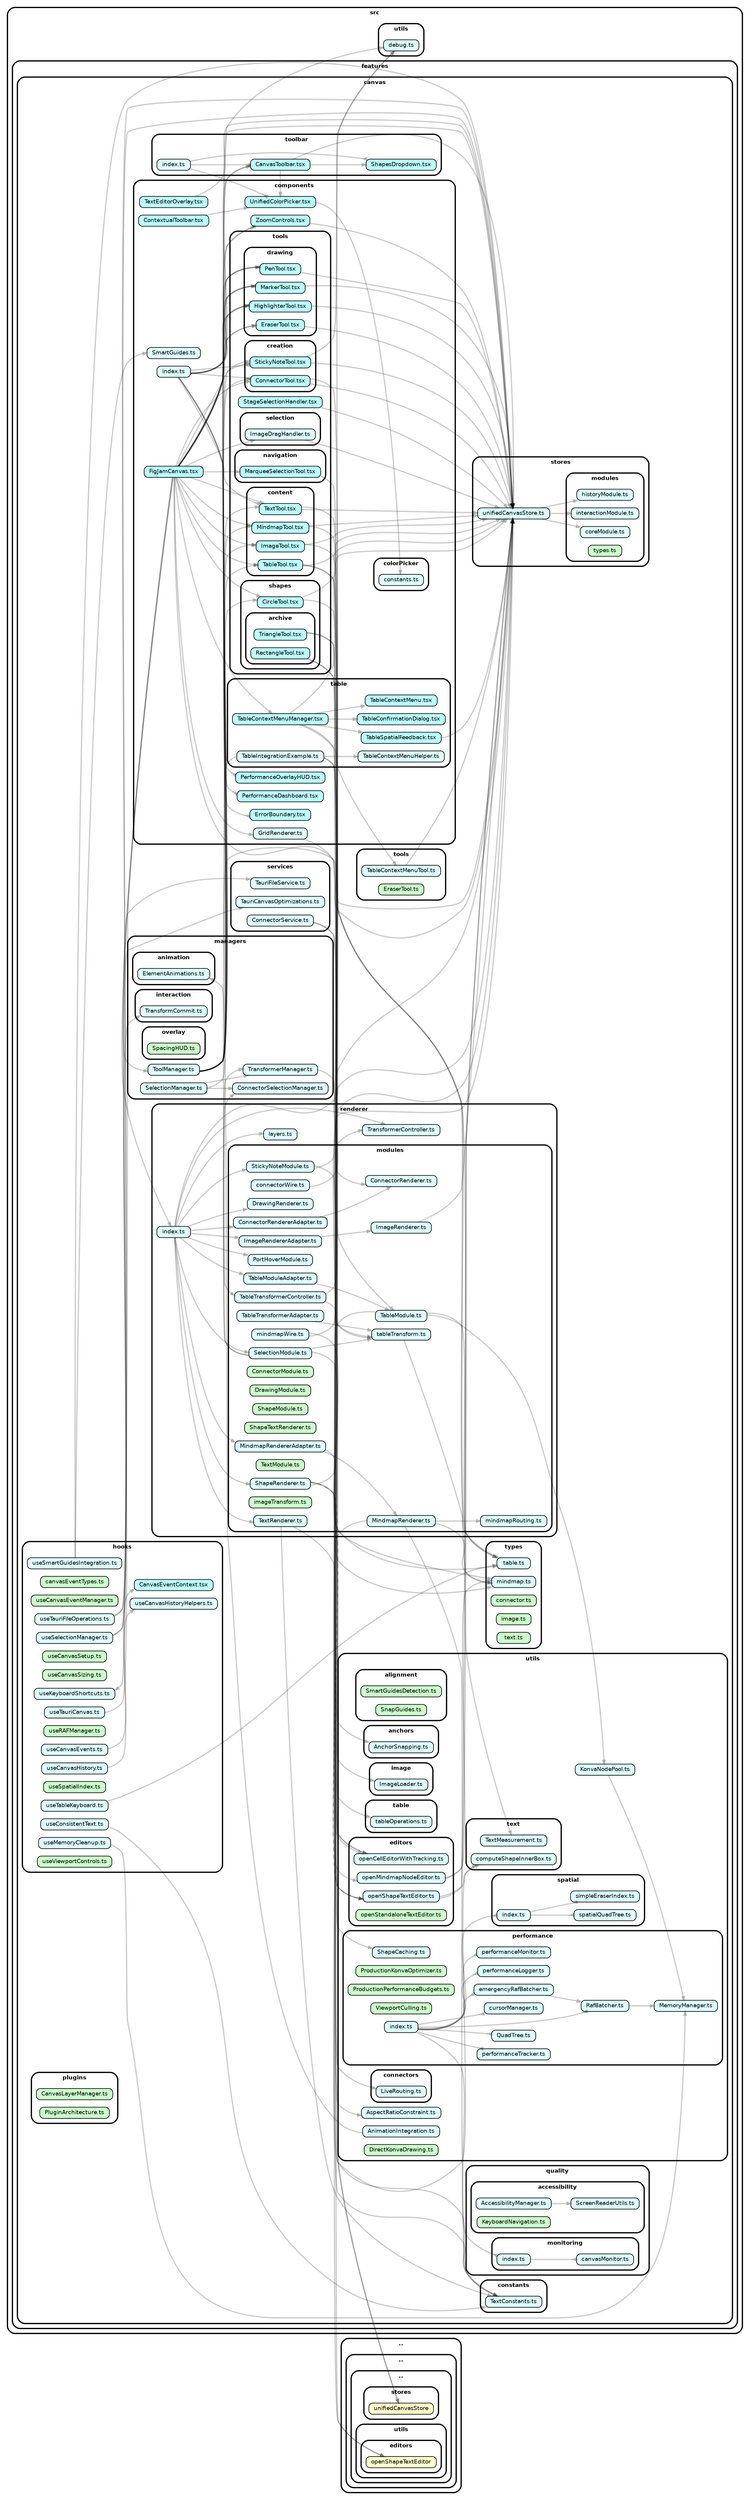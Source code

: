 strict digraph "dependency-cruiser output"{
    rankdir="LR" splines="true" overlap="false" nodesep="0.16" ranksep="0.18" fontname="Helvetica-bold" fontsize="9" style="rounded,bold,filled" fillcolor="#ffffff" compound="true"
    node [shape="box" style="rounded, filled" height="0.2" color="black" fillcolor="#ffffcc" fontcolor="black" fontname="Helvetica" fontsize="9"]
    edge [arrowhead="normal" arrowsize="0.6" penwidth="2.0" color="#00000033" fontname="Helvetica" fontsize="9"]

    subgraph "cluster_.." {label=".." subgraph "cluster_../.." {label=".." subgraph "cluster_../../.." {label=".." subgraph "cluster_../../../stores" {label="stores" "../../../stores/unifiedCanvasStore" [label=<unifiedCanvasStore> tooltip="unifiedCanvasStore" ] } } } }
    subgraph "cluster_.." {label=".." subgraph "cluster_../.." {label=".." subgraph "cluster_../../.." {label=".." subgraph "cluster_../../../utils" {label="utils" subgraph "cluster_../../../utils/editors" {label="editors" "../../../utils/editors/openShapeTextEditor" [label=<openShapeTextEditor> tooltip="openShapeTextEditor" ] } } } } }
    subgraph "cluster_src" {label="src" subgraph "cluster_src/features" {label="features" subgraph "cluster_src/features/canvas" {label="canvas" subgraph "cluster_src/features/canvas/components" {label="components" "src/features/canvas/components/ContextualToolbar.tsx" [label=<ContextualToolbar.tsx> tooltip="ContextualToolbar.tsx" URL="src/features/canvas/components/ContextualToolbar.tsx" fillcolor="#bbfeff"] } } } }
    "src/features/canvas/components/ContextualToolbar.tsx" -> "src/features/canvas/components/UnifiedColorPicker.tsx"
    subgraph "cluster_src" {label="src" subgraph "cluster_src/features" {label="features" subgraph "cluster_src/features/canvas" {label="canvas" subgraph "cluster_src/features/canvas/components" {label="components" "src/features/canvas/components/ErrorBoundary.tsx" [label=<ErrorBoundary.tsx> tooltip="ErrorBoundary.tsx" URL="src/features/canvas/components/ErrorBoundary.tsx" fillcolor="#bbfeff"] } } } }
    subgraph "cluster_src" {label="src" subgraph "cluster_src/features" {label="features" subgraph "cluster_src/features/canvas" {label="canvas" subgraph "cluster_src/features/canvas/components" {label="components" "src/features/canvas/components/FigJamCanvas.tsx" [label=<FigJamCanvas.tsx> tooltip="FigJamCanvas.tsx" URL="src/features/canvas/components/FigJamCanvas.tsx" fillcolor="#bbfeff"] } } } }
    "src/features/canvas/components/FigJamCanvas.tsx" -> "src/utils/debug.ts"
    "src/features/canvas/components/FigJamCanvas.tsx" -> "src/features/canvas/hooks/useKeyboardShortcuts.ts"
    "src/features/canvas/components/FigJamCanvas.tsx" -> "src/features/canvas/managers/ToolManager.ts"
    "src/features/canvas/components/FigJamCanvas.tsx" -> "src/features/canvas/renderer/index.ts"
    "src/features/canvas/components/FigJamCanvas.tsx" -> "src/features/canvas/stores/unifiedCanvasStore.ts"
    "src/features/canvas/components/FigJamCanvas.tsx" -> "src/features/canvas/toolbar/CanvasToolbar.tsx"
    "src/features/canvas/components/FigJamCanvas.tsx" -> "src/features/canvas/utils/editors/openCellEditorWithTracking.ts"
    "src/features/canvas/components/FigJamCanvas.tsx" -> "src/features/canvas/components/GridRenderer.ts"
    "src/features/canvas/components/FigJamCanvas.tsx" -> "src/features/canvas/components/table/TableContextMenuManager.tsx"
    "src/features/canvas/components/FigJamCanvas.tsx" -> "src/features/canvas/components/tools/content/ImageTool.tsx"
    "src/features/canvas/components/FigJamCanvas.tsx" -> "src/features/canvas/components/tools/content/MindmapTool.tsx"
    "src/features/canvas/components/FigJamCanvas.tsx" -> "src/features/canvas/components/tools/content/TableTool.tsx"
    "src/features/canvas/components/FigJamCanvas.tsx" -> "src/features/canvas/components/tools/content/TextTool.tsx"
    "src/features/canvas/components/FigJamCanvas.tsx" -> "src/features/canvas/components/tools/creation/ConnectorTool.tsx"
    "src/features/canvas/components/FigJamCanvas.tsx" -> "src/features/canvas/components/tools/creation/StickyNoteTool.tsx"
    "src/features/canvas/components/FigJamCanvas.tsx" -> "src/features/canvas/components/tools/drawing/EraserTool.tsx"
    "src/features/canvas/components/FigJamCanvas.tsx" -> "src/features/canvas/components/tools/drawing/HighlighterTool.tsx"
    "src/features/canvas/components/FigJamCanvas.tsx" -> "src/features/canvas/components/tools/drawing/MarkerTool.tsx"
    "src/features/canvas/components/FigJamCanvas.tsx" -> "src/features/canvas/components/tools/drawing/PenTool.tsx"
    "src/features/canvas/components/FigJamCanvas.tsx" -> "src/features/canvas/components/tools/navigation/MarqueeSelectionTool.tsx"
    "src/features/canvas/components/FigJamCanvas.tsx" -> "src/features/canvas/components/tools/selection/ImageDragHandler.ts"
    "src/features/canvas/components/FigJamCanvas.tsx" -> "src/features/canvas/components/tools/shapes/CircleTool.tsx"
    "src/features/canvas/components/FigJamCanvas.tsx" -> "src/features/canvas/components/ZoomControls.tsx"
    subgraph "cluster_src" {label="src" subgraph "cluster_src/features" {label="features" subgraph "cluster_src/features/canvas" {label="canvas" subgraph "cluster_src/features/canvas/components" {label="components" "src/features/canvas/components/GridRenderer.ts" [label=<GridRenderer.ts> tooltip="GridRenderer.ts" URL="src/features/canvas/components/GridRenderer.ts" fillcolor="#ddfeff"] } } } }
    "src/features/canvas/components/GridRenderer.ts" -> "src/features/canvas/utils/performance/ShapeCaching.ts"
    subgraph "cluster_src" {label="src" subgraph "cluster_src/features" {label="features" subgraph "cluster_src/features/canvas" {label="canvas" subgraph "cluster_src/features/canvas/components" {label="components" "src/features/canvas/components/PerformanceDashboard.tsx" [label=<PerformanceDashboard.tsx> tooltip="PerformanceDashboard.tsx" URL="src/features/canvas/components/PerformanceDashboard.tsx" fillcolor="#bbfeff"] } } } }
    subgraph "cluster_src" {label="src" subgraph "cluster_src/features" {label="features" subgraph "cluster_src/features/canvas" {label="canvas" subgraph "cluster_src/features/canvas/components" {label="components" "src/features/canvas/components/PerformanceOverlayHUD.tsx" [label=<PerformanceOverlayHUD.tsx> tooltip="PerformanceOverlayHUD.tsx" URL="src/features/canvas/components/PerformanceOverlayHUD.tsx" fillcolor="#bbfeff"] } } } }
    subgraph "cluster_src" {label="src" subgraph "cluster_src/features" {label="features" subgraph "cluster_src/features/canvas" {label="canvas" subgraph "cluster_src/features/canvas/components" {label="components" "src/features/canvas/components/SmartGuides.ts" [label=<SmartGuides.ts> tooltip="SmartGuides.ts" URL="src/features/canvas/components/SmartGuides.ts" fillcolor="#ddfeff"] } } } }
    subgraph "cluster_src" {label="src" subgraph "cluster_src/features" {label="features" subgraph "cluster_src/features/canvas" {label="canvas" subgraph "cluster_src/features/canvas/components" {label="components" "src/features/canvas/components/TextEditorOverlay.tsx" [label=<TextEditorOverlay.tsx> tooltip="TextEditorOverlay.tsx" URL="src/features/canvas/components/TextEditorOverlay.tsx" fillcolor="#bbfeff"] } } } }
    "src/features/canvas/components/TextEditorOverlay.tsx" -> "src/features/canvas/stores/unifiedCanvasStore.ts"
    subgraph "cluster_src" {label="src" subgraph "cluster_src/features" {label="features" subgraph "cluster_src/features/canvas" {label="canvas" subgraph "cluster_src/features/canvas/components" {label="components" "src/features/canvas/components/UnifiedColorPicker.tsx" [label=<UnifiedColorPicker.tsx> tooltip="UnifiedColorPicker.tsx" URL="src/features/canvas/components/UnifiedColorPicker.tsx" fillcolor="#bbfeff"] } } } }
    "src/features/canvas/components/UnifiedColorPicker.tsx" -> "src/features/canvas/components/colorPicker/constants.ts"
    subgraph "cluster_src" {label="src" subgraph "cluster_src/features" {label="features" subgraph "cluster_src/features/canvas" {label="canvas" subgraph "cluster_src/features/canvas/components" {label="components" "src/features/canvas/components/ZoomControls.tsx" [label=<ZoomControls.tsx> tooltip="ZoomControls.tsx" URL="src/features/canvas/components/ZoomControls.tsx" fillcolor="#bbfeff"] } } } }
    "src/features/canvas/components/ZoomControls.tsx" -> "src/features/canvas/stores/unifiedCanvasStore.ts"
    subgraph "cluster_src" {label="src" subgraph "cluster_src/features" {label="features" subgraph "cluster_src/features/canvas" {label="canvas" subgraph "cluster_src/features/canvas/components" {label="components" subgraph "cluster_src/features/canvas/components/colorPicker" {label="colorPicker" "src/features/canvas/components/colorPicker/constants.ts" [label=<constants.ts> tooltip="constants.ts" URL="src/features/canvas/components/colorPicker/constants.ts" fillcolor="#ddfeff"] } } } } }
    subgraph "cluster_src" {label="src" subgraph "cluster_src/features" {label="features" subgraph "cluster_src/features/canvas" {label="canvas" subgraph "cluster_src/features/canvas/components" {label="components" "src/features/canvas/components/index.ts" [label=<index.ts> tooltip="index.ts" URL="src/features/canvas/components/index.ts" fillcolor="#ddfeff"] } } } }
    "src/features/canvas/components/index.ts" -> "src/features/canvas/toolbar/CanvasToolbar.tsx" [arrowhead="inv"]
    "src/features/canvas/components/index.ts" -> "src/features/canvas/components/ErrorBoundary.tsx" [arrowhead="inv"]
    "src/features/canvas/components/index.ts" -> "src/features/canvas/components/PerformanceDashboard.tsx" [arrowhead="inv"]
    "src/features/canvas/components/index.ts" -> "src/features/canvas/components/PerformanceOverlayHUD.tsx" [arrowhead="inv"]
    "src/features/canvas/components/index.ts" -> "src/features/canvas/components/tools/content/TextTool.tsx" [arrowhead="inv"]
    "src/features/canvas/components/index.ts" -> "src/features/canvas/components/tools/creation/ConnectorTool.tsx" [arrowhead="inv"]
    "src/features/canvas/components/index.ts" -> "src/features/canvas/components/tools/creation/StickyNoteTool.tsx" [arrowhead="inv"]
    "src/features/canvas/components/index.ts" -> "src/features/canvas/components/tools/drawing/HighlighterTool.tsx" [arrowhead="inv"]
    "src/features/canvas/components/index.ts" -> "src/features/canvas/components/tools/drawing/MarkerTool.tsx" [arrowhead="inv"]
    "src/features/canvas/components/index.ts" -> "src/features/canvas/components/tools/drawing/PenTool.tsx" [arrowhead="inv"]
    "src/features/canvas/components/index.ts" -> "src/features/canvas/components/ZoomControls.tsx" [arrowhead="inv"]
    subgraph "cluster_src" {label="src" subgraph "cluster_src/features" {label="features" subgraph "cluster_src/features/canvas" {label="canvas" subgraph "cluster_src/features/canvas/components" {label="components" subgraph "cluster_src/features/canvas/components/table" {label="table" "src/features/canvas/components/table/TableConfirmationDialog.tsx" [label=<TableConfirmationDialog.tsx> tooltip="TableConfirmationDialog.tsx" URL="src/features/canvas/components/table/TableConfirmationDialog.tsx" fillcolor="#bbfeff"] } } } } }
    subgraph "cluster_src" {label="src" subgraph "cluster_src/features" {label="features" subgraph "cluster_src/features/canvas" {label="canvas" subgraph "cluster_src/features/canvas/components" {label="components" subgraph "cluster_src/features/canvas/components/table" {label="table" "src/features/canvas/components/table/TableContextMenu.tsx" [label=<TableContextMenu.tsx> tooltip="TableContextMenu.tsx" URL="src/features/canvas/components/table/TableContextMenu.tsx" fillcolor="#bbfeff"] } } } } }
    subgraph "cluster_src" {label="src" subgraph "cluster_src/features" {label="features" subgraph "cluster_src/features/canvas" {label="canvas" subgraph "cluster_src/features/canvas/components" {label="components" subgraph "cluster_src/features/canvas/components/table" {label="table" "src/features/canvas/components/table/TableContextMenuHelper.ts" [label=<TableContextMenuHelper.ts> tooltip="TableContextMenuHelper.ts" URL="src/features/canvas/components/table/TableContextMenuHelper.ts" fillcolor="#ddfeff"] } } } } }
    subgraph "cluster_src" {label="src" subgraph "cluster_src/features" {label="features" subgraph "cluster_src/features/canvas" {label="canvas" subgraph "cluster_src/features/canvas/components" {label="components" subgraph "cluster_src/features/canvas/components/table" {label="table" "src/features/canvas/components/table/TableContextMenuManager.tsx" [label=<TableContextMenuManager.tsx> tooltip="TableContextMenuManager.tsx" URL="src/features/canvas/components/table/TableContextMenuManager.tsx" fillcolor="#bbfeff"] } } } } }
    "src/features/canvas/components/table/TableContextMenuManager.tsx" -> "src/features/canvas/stores/unifiedCanvasStore.ts"
    "src/features/canvas/components/table/TableContextMenuManager.tsx" -> "src/features/canvas/tools/TableContextMenuTool.ts"
    "src/features/canvas/components/table/TableContextMenuManager.tsx" -> "src/features/canvas/utils/table/tableOperations.ts"
    "src/features/canvas/components/table/TableContextMenuManager.tsx" -> "src/features/canvas/components/table/TableConfirmationDialog.tsx"
    "src/features/canvas/components/table/TableContextMenuManager.tsx" -> "src/features/canvas/components/table/TableContextMenu.tsx"
    "src/features/canvas/components/table/TableContextMenuManager.tsx" -> "src/features/canvas/components/table/TableSpatialFeedback.tsx"
    subgraph "cluster_src" {label="src" subgraph "cluster_src/features" {label="features" subgraph "cluster_src/features/canvas" {label="canvas" subgraph "cluster_src/features/canvas/components" {label="components" subgraph "cluster_src/features/canvas/components/table" {label="table" "src/features/canvas/components/table/TableIntegrationExample.ts" [label=<TableIntegrationExample.ts> tooltip="TableIntegrationExample.ts" URL="src/features/canvas/components/table/TableIntegrationExample.ts" fillcolor="#ddfeff"] } } } } }
    "src/features/canvas/components/table/TableIntegrationExample.ts" -> "src/features/canvas/renderer/modules/TableModule.ts"
    "src/features/canvas/components/table/TableIntegrationExample.ts" -> "src/features/canvas/renderer/modules/tableTransform.ts"
    "src/features/canvas/components/table/TableIntegrationExample.ts" -> "src/features/canvas/renderer/modules/TableTransformerController.ts"
    "src/features/canvas/components/table/TableIntegrationExample.ts" -> "src/features/canvas/components/table/TableContextMenuHelper.ts"
    subgraph "cluster_src" {label="src" subgraph "cluster_src/features" {label="features" subgraph "cluster_src/features/canvas" {label="canvas" subgraph "cluster_src/features/canvas/components" {label="components" subgraph "cluster_src/features/canvas/components/table" {label="table" "src/features/canvas/components/table/TableSpatialFeedback.tsx" [label=<TableSpatialFeedback.tsx> tooltip="TableSpatialFeedback.tsx" URL="src/features/canvas/components/table/TableSpatialFeedback.tsx" fillcolor="#bbfeff"] } } } } }
    "src/features/canvas/components/table/TableSpatialFeedback.tsx" -> "src/features/canvas/stores/unifiedCanvasStore.ts"
    subgraph "cluster_src" {label="src" subgraph "cluster_src/features" {label="features" subgraph "cluster_src/features/canvas" {label="canvas" subgraph "cluster_src/features/canvas/components" {label="components" subgraph "cluster_src/features/canvas/components/tools" {label="tools" "src/features/canvas/components/tools/StageSelectionHandler.tsx" [label=<StageSelectionHandler.tsx> tooltip="StageSelectionHandler.tsx" URL="src/features/canvas/components/tools/StageSelectionHandler.tsx" fillcolor="#bbfeff"] } } } } }
    "src/features/canvas/components/tools/StageSelectionHandler.tsx" -> "src/features/canvas/stores/unifiedCanvasStore.ts"
    subgraph "cluster_src" {label="src" subgraph "cluster_src/features" {label="features" subgraph "cluster_src/features/canvas" {label="canvas" subgraph "cluster_src/features/canvas/components" {label="components" subgraph "cluster_src/features/canvas/components/tools" {label="tools" subgraph "cluster_src/features/canvas/components/tools/content" {label="content" "src/features/canvas/components/tools/content/ImageTool.tsx" [label=<ImageTool.tsx> tooltip="ImageTool.tsx" URL="src/features/canvas/components/tools/content/ImageTool.tsx" fillcolor="#bbfeff"] } } } } } }
    "src/features/canvas/components/tools/content/ImageTool.tsx" -> "src/features/canvas/stores/unifiedCanvasStore.ts"
    "src/features/canvas/components/tools/content/ImageTool.tsx" -> "src/features/canvas/utils/image/ImageLoader.ts"
    subgraph "cluster_src" {label="src" subgraph "cluster_src/features" {label="features" subgraph "cluster_src/features/canvas" {label="canvas" subgraph "cluster_src/features/canvas/components" {label="components" subgraph "cluster_src/features/canvas/components/tools" {label="tools" subgraph "cluster_src/features/canvas/components/tools/content" {label="content" "src/features/canvas/components/tools/content/MindmapTool.tsx" [label=<MindmapTool.tsx> tooltip="MindmapTool.tsx" URL="src/features/canvas/components/tools/content/MindmapTool.tsx" fillcolor="#bbfeff"] } } } } } }
    "src/features/canvas/components/tools/content/MindmapTool.tsx" -> "src/features/canvas/stores/unifiedCanvasStore.ts"
    "src/features/canvas/components/tools/content/MindmapTool.tsx" -> "src/features/canvas/types/mindmap.ts"
    subgraph "cluster_src" {label="src" subgraph "cluster_src/features" {label="features" subgraph "cluster_src/features/canvas" {label="canvas" subgraph "cluster_src/features/canvas/components" {label="components" subgraph "cluster_src/features/canvas/components/tools" {label="tools" subgraph "cluster_src/features/canvas/components/tools/content" {label="content" "src/features/canvas/components/tools/content/TableTool.tsx" [label=<TableTool.tsx> tooltip="TableTool.tsx" URL="src/features/canvas/components/tools/content/TableTool.tsx" fillcolor="#bbfeff"] } } } } } }
    "src/features/canvas/components/tools/content/TableTool.tsx" -> "src/features/canvas/stores/unifiedCanvasStore.ts"
    "src/features/canvas/components/tools/content/TableTool.tsx" -> "src/features/canvas/types/table.ts"
    "src/features/canvas/components/tools/content/TableTool.tsx" -> "src/features/canvas/utils/editors/openCellEditorWithTracking.ts"
    subgraph "cluster_src" {label="src" subgraph "cluster_src/features" {label="features" subgraph "cluster_src/features/canvas" {label="canvas" subgraph "cluster_src/features/canvas/components" {label="components" subgraph "cluster_src/features/canvas/components/tools" {label="tools" subgraph "cluster_src/features/canvas/components/tools/content" {label="content" "src/features/canvas/components/tools/content/TextTool.tsx" [label=<TextTool.tsx> tooltip="TextTool.tsx" URL="src/features/canvas/components/tools/content/TextTool.tsx" fillcolor="#bbfeff"] } } } } } }
    "src/features/canvas/components/tools/content/TextTool.tsx" -> "src/features/canvas/stores/unifiedCanvasStore.ts"
    "src/features/canvas/components/tools/content/TextTool.tsx" -> "src/features/canvas/utils/text/TextMeasurement.ts"
    subgraph "cluster_src" {label="src" subgraph "cluster_src/features" {label="features" subgraph "cluster_src/features/canvas" {label="canvas" subgraph "cluster_src/features/canvas/components" {label="components" subgraph "cluster_src/features/canvas/components/tools" {label="tools" subgraph "cluster_src/features/canvas/components/tools/creation" {label="creation" "src/features/canvas/components/tools/creation/ConnectorTool.tsx" [label=<ConnectorTool.tsx> tooltip="ConnectorTool.tsx" URL="src/features/canvas/components/tools/creation/ConnectorTool.tsx" fillcolor="#bbfeff"] } } } } } }
    "src/features/canvas/components/tools/creation/ConnectorTool.tsx" -> "src/features/canvas/stores/unifiedCanvasStore.ts"
    "src/features/canvas/components/tools/creation/ConnectorTool.tsx" -> "src/features/canvas/utils/anchors/AnchorSnapping.ts"
    subgraph "cluster_src" {label="src" subgraph "cluster_src/features" {label="features" subgraph "cluster_src/features/canvas" {label="canvas" subgraph "cluster_src/features/canvas/components" {label="components" subgraph "cluster_src/features/canvas/components/tools" {label="tools" subgraph "cluster_src/features/canvas/components/tools/creation" {label="creation" "src/features/canvas/components/tools/creation/StickyNoteTool.tsx" [label=<StickyNoteTool.tsx> tooltip="StickyNoteTool.tsx" URL="src/features/canvas/components/tools/creation/StickyNoteTool.tsx" fillcolor="#bbfeff"] } } } } } }
    "src/features/canvas/components/tools/creation/StickyNoteTool.tsx" -> "src/utils/debug.ts"
    "src/features/canvas/components/tools/creation/StickyNoteTool.tsx" -> "src/features/canvas/stores/unifiedCanvasStore.ts"
    subgraph "cluster_src" {label="src" subgraph "cluster_src/features" {label="features" subgraph "cluster_src/features/canvas" {label="canvas" subgraph "cluster_src/features/canvas/components" {label="components" subgraph "cluster_src/features/canvas/components/tools" {label="tools" subgraph "cluster_src/features/canvas/components/tools/drawing" {label="drawing" "src/features/canvas/components/tools/drawing/EraserTool.tsx" [label=<EraserTool.tsx> tooltip="EraserTool.tsx" URL="src/features/canvas/components/tools/drawing/EraserTool.tsx" fillcolor="#bbfeff"] } } } } } }
    "src/features/canvas/components/tools/drawing/EraserTool.tsx" -> "src/features/canvas/stores/unifiedCanvasStore.ts"
    subgraph "cluster_src" {label="src" subgraph "cluster_src/features" {label="features" subgraph "cluster_src/features/canvas" {label="canvas" subgraph "cluster_src/features/canvas/components" {label="components" subgraph "cluster_src/features/canvas/components/tools" {label="tools" subgraph "cluster_src/features/canvas/components/tools/drawing" {label="drawing" "src/features/canvas/components/tools/drawing/HighlighterTool.tsx" [label=<HighlighterTool.tsx> tooltip="HighlighterTool.tsx" URL="src/features/canvas/components/tools/drawing/HighlighterTool.tsx" fillcolor="#bbfeff"] } } } } } }
    "src/features/canvas/components/tools/drawing/HighlighterTool.tsx" -> "src/features/canvas/stores/unifiedCanvasStore.ts"
    subgraph "cluster_src" {label="src" subgraph "cluster_src/features" {label="features" subgraph "cluster_src/features/canvas" {label="canvas" subgraph "cluster_src/features/canvas/components" {label="components" subgraph "cluster_src/features/canvas/components/tools" {label="tools" subgraph "cluster_src/features/canvas/components/tools/drawing" {label="drawing" "src/features/canvas/components/tools/drawing/MarkerTool.tsx" [label=<MarkerTool.tsx> tooltip="MarkerTool.tsx" URL="src/features/canvas/components/tools/drawing/MarkerTool.tsx" fillcolor="#bbfeff"] } } } } } }
    "src/features/canvas/components/tools/drawing/MarkerTool.tsx" -> "src/features/canvas/stores/unifiedCanvasStore.ts"
    subgraph "cluster_src" {label="src" subgraph "cluster_src/features" {label="features" subgraph "cluster_src/features/canvas" {label="canvas" subgraph "cluster_src/features/canvas/components" {label="components" subgraph "cluster_src/features/canvas/components/tools" {label="tools" subgraph "cluster_src/features/canvas/components/tools/drawing" {label="drawing" "src/features/canvas/components/tools/drawing/PenTool.tsx" [label=<PenTool.tsx> tooltip="PenTool.tsx" URL="src/features/canvas/components/tools/drawing/PenTool.tsx" fillcolor="#bbfeff"] } } } } } }
    "src/features/canvas/components/tools/drawing/PenTool.tsx" -> "src/features/canvas/stores/unifiedCanvasStore.ts"
    subgraph "cluster_src" {label="src" subgraph "cluster_src/features" {label="features" subgraph "cluster_src/features/canvas" {label="canvas" subgraph "cluster_src/features/canvas/components" {label="components" subgraph "cluster_src/features/canvas/components/tools" {label="tools" subgraph "cluster_src/features/canvas/components/tools/navigation" {label="navigation" "src/features/canvas/components/tools/navigation/MarqueeSelectionTool.tsx" [label=<MarqueeSelectionTool.tsx> tooltip="MarqueeSelectionTool.tsx" URL="src/features/canvas/components/tools/navigation/MarqueeSelectionTool.tsx" fillcolor="#bbfeff"] } } } } } }
    "src/features/canvas/components/tools/navigation/MarqueeSelectionTool.tsx" -> "src/features/canvas/stores/unifiedCanvasStore.ts"
    subgraph "cluster_src" {label="src" subgraph "cluster_src/features" {label="features" subgraph "cluster_src/features/canvas" {label="canvas" subgraph "cluster_src/features/canvas/components" {label="components" subgraph "cluster_src/features/canvas/components/tools" {label="tools" subgraph "cluster_src/features/canvas/components/tools/selection" {label="selection" "src/features/canvas/components/tools/selection/ImageDragHandler.ts" [label=<ImageDragHandler.ts> tooltip="ImageDragHandler.ts" URL="src/features/canvas/components/tools/selection/ImageDragHandler.ts" fillcolor="#ddfeff"] } } } } } }
    "src/features/canvas/components/tools/selection/ImageDragHandler.ts" -> "src/features/canvas/stores/unifiedCanvasStore.ts"
    subgraph "cluster_src" {label="src" subgraph "cluster_src/features" {label="features" subgraph "cluster_src/features/canvas" {label="canvas" subgraph "cluster_src/features/canvas/components" {label="components" subgraph "cluster_src/features/canvas/components/tools" {label="tools" subgraph "cluster_src/features/canvas/components/tools/shapes" {label="shapes" "src/features/canvas/components/tools/shapes/CircleTool.tsx" [label=<CircleTool.tsx> tooltip="CircleTool.tsx" URL="src/features/canvas/components/tools/shapes/CircleTool.tsx" fillcolor="#bbfeff"] } } } } } }
    "src/features/canvas/components/tools/shapes/CircleTool.tsx" -> "src/features/canvas/stores/unifiedCanvasStore.ts"
    "src/features/canvas/components/tools/shapes/CircleTool.tsx" -> "src/features/canvas/utils/editors/openShapeTextEditor.ts"
    subgraph "cluster_src" {label="src" subgraph "cluster_src/features" {label="features" subgraph "cluster_src/features/canvas" {label="canvas" subgraph "cluster_src/features/canvas/components" {label="components" subgraph "cluster_src/features/canvas/components/tools" {label="tools" subgraph "cluster_src/features/canvas/components/tools/shapes" {label="shapes" subgraph "cluster_src/features/canvas/components/tools/shapes/archive" {label="archive" "src/features/canvas/components/tools/shapes/archive/RectangleTool.tsx" [label=<RectangleTool.tsx> tooltip="RectangleTool.tsx" URL="src/features/canvas/components/tools/shapes/archive/RectangleTool.tsx" fillcolor="#bbfeff"] } } } } } } }
    "src/features/canvas/components/tools/shapes/archive/RectangleTool.tsx" -> "../../../stores/unifiedCanvasStore"
    "src/features/canvas/components/tools/shapes/archive/RectangleTool.tsx" -> "../../../utils/editors/openShapeTextEditor"
    subgraph "cluster_src" {label="src" subgraph "cluster_src/features" {label="features" subgraph "cluster_src/features/canvas" {label="canvas" subgraph "cluster_src/features/canvas/components" {label="components" subgraph "cluster_src/features/canvas/components/tools" {label="tools" subgraph "cluster_src/features/canvas/components/tools/shapes" {label="shapes" subgraph "cluster_src/features/canvas/components/tools/shapes/archive" {label="archive" "src/features/canvas/components/tools/shapes/archive/TriangleTool.tsx" [label=<TriangleTool.tsx> tooltip="TriangleTool.tsx" URL="src/features/canvas/components/tools/shapes/archive/TriangleTool.tsx" fillcolor="#bbfeff"] } } } } } } }
    "src/features/canvas/components/tools/shapes/archive/TriangleTool.tsx" -> "../../../stores/unifiedCanvasStore"
    "src/features/canvas/components/tools/shapes/archive/TriangleTool.tsx" -> "../../../utils/editors/openShapeTextEditor"
    subgraph "cluster_src" {label="src" subgraph "cluster_src/features" {label="features" subgraph "cluster_src/features/canvas" {label="canvas" subgraph "cluster_src/features/canvas/constants" {label="constants" "src/features/canvas/constants/TextConstants.ts" [label=<TextConstants.ts> tooltip="TextConstants.ts" URL="src/features/canvas/constants/TextConstants.ts" fillcolor="#ddfeff"] } } } }
    subgraph "cluster_src" {label="src" subgraph "cluster_src/features" {label="features" subgraph "cluster_src/features/canvas" {label="canvas" subgraph "cluster_src/features/canvas/hooks" {label="hooks" "src/features/canvas/hooks/CanvasEventContext.tsx" [label=<CanvasEventContext.tsx> tooltip="CanvasEventContext.tsx" URL="src/features/canvas/hooks/CanvasEventContext.tsx" fillcolor="#bbfeff"] } } } }
    subgraph "cluster_src" {label="src" subgraph "cluster_src/features" {label="features" subgraph "cluster_src/features/canvas" {label="canvas" subgraph "cluster_src/features/canvas/hooks" {label="hooks" "src/features/canvas/hooks/canvasEventTypes.ts" [label=<canvasEventTypes.ts> tooltip="canvasEventTypes.ts" URL="src/features/canvas/hooks/canvasEventTypes.ts" fillcolor="#ccffcc"] } } } }
    subgraph "cluster_src" {label="src" subgraph "cluster_src/features" {label="features" subgraph "cluster_src/features/canvas" {label="canvas" subgraph "cluster_src/features/canvas/hooks" {label="hooks" "src/features/canvas/hooks/useCanvasEventManager.ts" [label=<useCanvasEventManager.ts> tooltip="useCanvasEventManager.ts" URL="src/features/canvas/hooks/useCanvasEventManager.ts" fillcolor="#ccffcc"] } } } }
    subgraph "cluster_src" {label="src" subgraph "cluster_src/features" {label="features" subgraph "cluster_src/features/canvas" {label="canvas" subgraph "cluster_src/features/canvas/hooks" {label="hooks" "src/features/canvas/hooks/useCanvasEvents.ts" [label=<useCanvasEvents.ts> tooltip="useCanvasEvents.ts" URL="src/features/canvas/hooks/useCanvasEvents.ts" fillcolor="#ddfeff"] } } } }
    "src/features/canvas/hooks/useCanvasEvents.ts" -> "src/features/canvas/hooks/CanvasEventContext.tsx"
    subgraph "cluster_src" {label="src" subgraph "cluster_src/features" {label="features" subgraph "cluster_src/features/canvas" {label="canvas" subgraph "cluster_src/features/canvas/hooks" {label="hooks" "src/features/canvas/hooks/useCanvasHistory.ts" [label=<useCanvasHistory.ts> tooltip="useCanvasHistory.ts" URL="src/features/canvas/hooks/useCanvasHistory.ts" fillcolor="#ddfeff"] } } } }
    "src/features/canvas/hooks/useCanvasHistory.ts" -> "src/features/canvas/hooks/useCanvasHistoryHelpers.ts"
    subgraph "cluster_src" {label="src" subgraph "cluster_src/features" {label="features" subgraph "cluster_src/features/canvas" {label="canvas" subgraph "cluster_src/features/canvas/hooks" {label="hooks" "src/features/canvas/hooks/useCanvasHistoryHelpers.ts" [label=<useCanvasHistoryHelpers.ts> tooltip="useCanvasHistoryHelpers.ts" URL="src/features/canvas/hooks/useCanvasHistoryHelpers.ts" fillcolor="#ddfeff"] } } } }
    subgraph "cluster_src" {label="src" subgraph "cluster_src/features" {label="features" subgraph "cluster_src/features/canvas" {label="canvas" subgraph "cluster_src/features/canvas/hooks" {label="hooks" "src/features/canvas/hooks/useCanvasSetup.ts" [label=<useCanvasSetup.ts> tooltip="useCanvasSetup.ts" URL="src/features/canvas/hooks/useCanvasSetup.ts" fillcolor="#ccffcc"] } } } }
    subgraph "cluster_src" {label="src" subgraph "cluster_src/features" {label="features" subgraph "cluster_src/features/canvas" {label="canvas" subgraph "cluster_src/features/canvas/hooks" {label="hooks" "src/features/canvas/hooks/useCanvasSizing.ts" [label=<useCanvasSizing.ts> tooltip="useCanvasSizing.ts" URL="src/features/canvas/hooks/useCanvasSizing.ts" fillcolor="#ccffcc"] } } } }
    subgraph "cluster_src" {label="src" subgraph "cluster_src/features" {label="features" subgraph "cluster_src/features/canvas" {label="canvas" subgraph "cluster_src/features/canvas/hooks" {label="hooks" "src/features/canvas/hooks/useConsistentText.ts" [label=<useConsistentText.ts> tooltip="useConsistentText.ts" URL="src/features/canvas/hooks/useConsistentText.ts" fillcolor="#ddfeff"] } } } }
    "src/features/canvas/hooks/useConsistentText.ts" -> "src/features/canvas/constants/TextConstants.ts"
    subgraph "cluster_src" {label="src" subgraph "cluster_src/features" {label="features" subgraph "cluster_src/features/canvas" {label="canvas" subgraph "cluster_src/features/canvas/hooks" {label="hooks" "src/features/canvas/hooks/useKeyboardShortcuts.ts" [label=<useKeyboardShortcuts.ts> tooltip="useKeyboardShortcuts.ts" URL="src/features/canvas/hooks/useKeyboardShortcuts.ts" fillcolor="#ddfeff"] } } } }
    subgraph "cluster_src" {label="src" subgraph "cluster_src/features" {label="features" subgraph "cluster_src/features/canvas" {label="canvas" subgraph "cluster_src/features/canvas/hooks" {label="hooks" "src/features/canvas/hooks/useMemoryCleanup.ts" [label=<useMemoryCleanup.ts> tooltip="useMemoryCleanup.ts" URL="src/features/canvas/hooks/useMemoryCleanup.ts" fillcolor="#ddfeff"] } } } }
    "src/features/canvas/hooks/useMemoryCleanup.ts" -> "src/features/canvas/utils/performance/MemoryManager.ts"
    subgraph "cluster_src" {label="src" subgraph "cluster_src/features" {label="features" subgraph "cluster_src/features/canvas" {label="canvas" subgraph "cluster_src/features/canvas/hooks" {label="hooks" "src/features/canvas/hooks/useRAFManager.ts" [label=<useRAFManager.ts> tooltip="useRAFManager.ts" URL="src/features/canvas/hooks/useRAFManager.ts" fillcolor="#ccffcc"] } } } }
    subgraph "cluster_src" {label="src" subgraph "cluster_src/features" {label="features" subgraph "cluster_src/features/canvas" {label="canvas" subgraph "cluster_src/features/canvas/hooks" {label="hooks" "src/features/canvas/hooks/useSelectionManager.ts" [label=<useSelectionManager.ts> tooltip="useSelectionManager.ts" URL="src/features/canvas/hooks/useSelectionManager.ts" fillcolor="#ddfeff"] } } } }
    "src/features/canvas/hooks/useSelectionManager.ts" -> "src/features/canvas/managers/interaction/TransformCommit.ts"
    "src/features/canvas/hooks/useSelectionManager.ts" -> "src/features/canvas/stores/unifiedCanvasStore.ts"
    subgraph "cluster_src" {label="src" subgraph "cluster_src/features" {label="features" subgraph "cluster_src/features/canvas" {label="canvas" subgraph "cluster_src/features/canvas/hooks" {label="hooks" "src/features/canvas/hooks/useSmartGuidesIntegration.ts" [label=<useSmartGuidesIntegration.ts> tooltip="useSmartGuidesIntegration.ts" URL="src/features/canvas/hooks/useSmartGuidesIntegration.ts" fillcolor="#ddfeff"] } } } }
    "src/features/canvas/hooks/useSmartGuidesIntegration.ts" -> "src/features/canvas/components/SmartGuides.ts"
    "src/features/canvas/hooks/useSmartGuidesIntegration.ts" -> "src/features/canvas/stores/unifiedCanvasStore.ts"
    subgraph "cluster_src" {label="src" subgraph "cluster_src/features" {label="features" subgraph "cluster_src/features/canvas" {label="canvas" subgraph "cluster_src/features/canvas/hooks" {label="hooks" "src/features/canvas/hooks/useSpatialIndex.ts" [label=<useSpatialIndex.ts> tooltip="useSpatialIndex.ts" URL="src/features/canvas/hooks/useSpatialIndex.ts" fillcolor="#ccffcc"] } } } }
    subgraph "cluster_src" {label="src" subgraph "cluster_src/features" {label="features" subgraph "cluster_src/features/canvas" {label="canvas" subgraph "cluster_src/features/canvas/hooks" {label="hooks" "src/features/canvas/hooks/useTableKeyboard.ts" [label=<useTableKeyboard.ts> tooltip="useTableKeyboard.ts" URL="src/features/canvas/hooks/useTableKeyboard.ts" fillcolor="#ddfeff"] } } } }
    "src/features/canvas/hooks/useTableKeyboard.ts" -> "src/features/canvas/types/table.ts"
    subgraph "cluster_src" {label="src" subgraph "cluster_src/features" {label="features" subgraph "cluster_src/features/canvas" {label="canvas" subgraph "cluster_src/features/canvas/hooks" {label="hooks" "src/features/canvas/hooks/useTauriCanvas.ts" [label=<useTauriCanvas.ts> tooltip="useTauriCanvas.ts" URL="src/features/canvas/hooks/useTauriCanvas.ts" fillcolor="#ddfeff"] } } } }
    "src/features/canvas/hooks/useTauriCanvas.ts" -> "src/features/canvas/services/TauriCanvasOptimizations.ts"
    subgraph "cluster_src" {label="src" subgraph "cluster_src/features" {label="features" subgraph "cluster_src/features/canvas" {label="canvas" subgraph "cluster_src/features/canvas/hooks" {label="hooks" "src/features/canvas/hooks/useTauriFileOperations.ts" [label=<useTauriFileOperations.ts> tooltip="useTauriFileOperations.ts" URL="src/features/canvas/hooks/useTauriFileOperations.ts" fillcolor="#ddfeff"] } } } }
    "src/features/canvas/hooks/useTauriFileOperations.ts" -> "src/features/canvas/services/TauriFileService.ts"
    "src/features/canvas/hooks/useTauriFileOperations.ts" -> "src/features/canvas/stores/unifiedCanvasStore.ts"
    subgraph "cluster_src" {label="src" subgraph "cluster_src/features" {label="features" subgraph "cluster_src/features/canvas" {label="canvas" subgraph "cluster_src/features/canvas/hooks" {label="hooks" "src/features/canvas/hooks/useViewportControls.ts" [label=<useViewportControls.ts> tooltip="useViewportControls.ts" URL="src/features/canvas/hooks/useViewportControls.ts" fillcolor="#ccffcc"] } } } }
    subgraph "cluster_src" {label="src" subgraph "cluster_src/features" {label="features" subgraph "cluster_src/features/canvas" {label="canvas" subgraph "cluster_src/features/canvas/managers" {label="managers" "src/features/canvas/managers/ConnectorSelectionManager.ts" [label=<ConnectorSelectionManager.ts> tooltip="ConnectorSelectionManager.ts" URL="src/features/canvas/managers/ConnectorSelectionManager.ts" fillcolor="#ddfeff"] } } } }
    subgraph "cluster_src" {label="src" subgraph "cluster_src/features" {label="features" subgraph "cluster_src/features/canvas" {label="canvas" subgraph "cluster_src/features/canvas/managers" {label="managers" "src/features/canvas/managers/SelectionManager.ts" [label=<SelectionManager.ts> tooltip="SelectionManager.ts" URL="src/features/canvas/managers/SelectionManager.ts" fillcolor="#ddfeff"] } } } }
    "src/features/canvas/managers/SelectionManager.ts" -> "src/features/canvas/stores/unifiedCanvasStore.ts"
    "src/features/canvas/managers/SelectionManager.ts" -> "src/features/canvas/managers/ConnectorSelectionManager.ts"
    "src/features/canvas/managers/SelectionManager.ts" -> "src/features/canvas/managers/TransformerManager.ts"
    subgraph "cluster_src" {label="src" subgraph "cluster_src/features" {label="features" subgraph "cluster_src/features/canvas" {label="canvas" subgraph "cluster_src/features/canvas/managers" {label="managers" "src/features/canvas/managers/ToolManager.ts" [label=<ToolManager.ts> tooltip="ToolManager.ts" URL="src/features/canvas/managers/ToolManager.ts" fillcolor="#ddfeff"] } } } }
    "src/features/canvas/managers/ToolManager.ts" -> "src/features/canvas/components/tools/content/ImageTool.tsx"
    "src/features/canvas/managers/ToolManager.ts" -> "src/features/canvas/components/tools/content/MindmapTool.tsx"
    "src/features/canvas/managers/ToolManager.ts" -> "src/features/canvas/components/tools/content/TableTool.tsx"
    "src/features/canvas/managers/ToolManager.ts" -> "src/features/canvas/components/tools/content/TextTool.tsx"
    "src/features/canvas/managers/ToolManager.ts" -> "src/features/canvas/components/tools/creation/ConnectorTool.tsx"
    "src/features/canvas/managers/ToolManager.ts" -> "src/features/canvas/components/tools/creation/StickyNoteTool.tsx"
    "src/features/canvas/managers/ToolManager.ts" -> "src/features/canvas/components/tools/drawing/EraserTool.tsx"
    "src/features/canvas/managers/ToolManager.ts" -> "src/features/canvas/components/tools/drawing/HighlighterTool.tsx"
    "src/features/canvas/managers/ToolManager.ts" -> "src/features/canvas/components/tools/drawing/MarkerTool.tsx"
    "src/features/canvas/managers/ToolManager.ts" -> "src/features/canvas/components/tools/drawing/PenTool.tsx"
    "src/features/canvas/managers/ToolManager.ts" -> "src/features/canvas/components/tools/shapes/CircleTool.tsx"
    subgraph "cluster_src" {label="src" subgraph "cluster_src/features" {label="features" subgraph "cluster_src/features/canvas" {label="canvas" subgraph "cluster_src/features/canvas/managers" {label="managers" "src/features/canvas/managers/TransformerManager.ts" [label=<TransformerManager.ts> tooltip="TransformerManager.ts" URL="src/features/canvas/managers/TransformerManager.ts" fillcolor="#ddfeff"] } } } }
    "src/features/canvas/managers/TransformerManager.ts" -> "src/features/canvas/utils/AspectRatioConstraint.ts"
    subgraph "cluster_src" {label="src" subgraph "cluster_src/features" {label="features" subgraph "cluster_src/features/canvas" {label="canvas" subgraph "cluster_src/features/canvas/managers" {label="managers" subgraph "cluster_src/features/canvas/managers/animation" {label="animation" "src/features/canvas/managers/animation/ElementAnimations.ts" [label=<ElementAnimations.ts> tooltip="ElementAnimations.ts" URL="src/features/canvas/managers/animation/ElementAnimations.ts" fillcolor="#ddfeff"] } } } } }
    subgraph "cluster_src" {label="src" subgraph "cluster_src/features" {label="features" subgraph "cluster_src/features/canvas" {label="canvas" subgraph "cluster_src/features/canvas/managers" {label="managers" subgraph "cluster_src/features/canvas/managers/interaction" {label="interaction" "src/features/canvas/managers/interaction/TransformCommit.ts" [label=<TransformCommit.ts> tooltip="TransformCommit.ts" URL="src/features/canvas/managers/interaction/TransformCommit.ts" fillcolor="#ddfeff"] } } } } }
    subgraph "cluster_src" {label="src" subgraph "cluster_src/features" {label="features" subgraph "cluster_src/features/canvas" {label="canvas" subgraph "cluster_src/features/canvas/managers" {label="managers" subgraph "cluster_src/features/canvas/managers/overlay" {label="overlay" "src/features/canvas/managers/overlay/SpacingHUD.ts" [label=<SpacingHUD.ts> tooltip="SpacingHUD.ts" URL="src/features/canvas/managers/overlay/SpacingHUD.ts" fillcolor="#ccffcc"] } } } } }
    subgraph "cluster_src" {label="src" subgraph "cluster_src/features" {label="features" subgraph "cluster_src/features/canvas" {label="canvas" subgraph "cluster_src/features/canvas/plugins" {label="plugins" "src/features/canvas/plugins/CanvasLayerManager.ts" [label=<CanvasLayerManager.ts> tooltip="CanvasLayerManager.ts" URL="src/features/canvas/plugins/CanvasLayerManager.ts" fillcolor="#ccffcc"] } } } }
    subgraph "cluster_src" {label="src" subgraph "cluster_src/features" {label="features" subgraph "cluster_src/features/canvas" {label="canvas" subgraph "cluster_src/features/canvas/plugins" {label="plugins" "src/features/canvas/plugins/PluginArchitecture.ts" [label=<PluginArchitecture.ts> tooltip="PluginArchitecture.ts" URL="src/features/canvas/plugins/PluginArchitecture.ts" fillcolor="#ccffcc"] } } } }
    subgraph "cluster_src" {label="src" subgraph "cluster_src/features" {label="features" subgraph "cluster_src/features/canvas" {label="canvas" subgraph "cluster_src/features/canvas/quality" {label="quality" subgraph "cluster_src/features/canvas/quality/accessibility" {label="accessibility" "src/features/canvas/quality/accessibility/AccessibilityManager.ts" [label=<AccessibilityManager.ts> tooltip="AccessibilityManager.ts" URL="src/features/canvas/quality/accessibility/AccessibilityManager.ts" fillcolor="#ddfeff"] } } } } }
    "src/features/canvas/quality/accessibility/AccessibilityManager.ts" -> "src/features/canvas/quality/accessibility/ScreenReaderUtils.ts"
    subgraph "cluster_src" {label="src" subgraph "cluster_src/features" {label="features" subgraph "cluster_src/features/canvas" {label="canvas" subgraph "cluster_src/features/canvas/quality" {label="quality" subgraph "cluster_src/features/canvas/quality/accessibility" {label="accessibility" "src/features/canvas/quality/accessibility/KeyboardNavigation.ts" [label=<KeyboardNavigation.ts> tooltip="KeyboardNavigation.ts" URL="src/features/canvas/quality/accessibility/KeyboardNavigation.ts" fillcolor="#ccffcc"] } } } } }
    subgraph "cluster_src" {label="src" subgraph "cluster_src/features" {label="features" subgraph "cluster_src/features/canvas" {label="canvas" subgraph "cluster_src/features/canvas/quality" {label="quality" subgraph "cluster_src/features/canvas/quality/accessibility" {label="accessibility" "src/features/canvas/quality/accessibility/ScreenReaderUtils.ts" [label=<ScreenReaderUtils.ts> tooltip="ScreenReaderUtils.ts" URL="src/features/canvas/quality/accessibility/ScreenReaderUtils.ts" fillcolor="#ddfeff"] } } } } }
    subgraph "cluster_src" {label="src" subgraph "cluster_src/features" {label="features" subgraph "cluster_src/features/canvas" {label="canvas" subgraph "cluster_src/features/canvas/quality" {label="quality" subgraph "cluster_src/features/canvas/quality/monitoring" {label="monitoring" "src/features/canvas/quality/monitoring/canvasMonitor.ts" [label=<canvasMonitor.ts> tooltip="canvasMonitor.ts" URL="src/features/canvas/quality/monitoring/canvasMonitor.ts" fillcolor="#ddfeff"] } } } } }
    subgraph "cluster_src" {label="src" subgraph "cluster_src/features" {label="features" subgraph "cluster_src/features/canvas" {label="canvas" subgraph "cluster_src/features/canvas/quality" {label="quality" subgraph "cluster_src/features/canvas/quality/monitoring" {label="monitoring" "src/features/canvas/quality/monitoring/index.ts" [label=<index.ts> tooltip="index.ts" URL="src/features/canvas/quality/monitoring/index.ts" fillcolor="#ddfeff"] } } } } }
    "src/features/canvas/quality/monitoring/index.ts" -> "src/features/canvas/quality/monitoring/canvasMonitor.ts" [arrowhead="inv"]
    subgraph "cluster_src" {label="src" subgraph "cluster_src/features" {label="features" subgraph "cluster_src/features/canvas" {label="canvas" subgraph "cluster_src/features/canvas/renderer" {label="renderer" "src/features/canvas/renderer/TransformerController.ts" [label=<TransformerController.ts> tooltip="TransformerController.ts" URL="src/features/canvas/renderer/TransformerController.ts" fillcolor="#ddfeff"] } } } }
    subgraph "cluster_src" {label="src" subgraph "cluster_src/features" {label="features" subgraph "cluster_src/features/canvas" {label="canvas" subgraph "cluster_src/features/canvas/renderer" {label="renderer" "src/features/canvas/renderer/index.ts" [label=<index.ts> tooltip="index.ts" URL="src/features/canvas/renderer/index.ts" fillcolor="#ddfeff"] } } } }
    "src/features/canvas/renderer/index.ts" -> "src/features/canvas/stores/unifiedCanvasStore.ts"
    "src/features/canvas/renderer/index.ts" -> "src/features/canvas/renderer/layers.ts"
    "src/features/canvas/renderer/index.ts" -> "src/features/canvas/renderer/modules/ConnectorRendererAdapter.ts"
    "src/features/canvas/renderer/index.ts" -> "src/features/canvas/renderer/modules/DrawingRenderer.ts"
    "src/features/canvas/renderer/index.ts" -> "src/features/canvas/renderer/modules/ImageRendererAdapter.ts"
    "src/features/canvas/renderer/index.ts" -> "src/features/canvas/renderer/modules/MindmapRendererAdapter.ts"
    "src/features/canvas/renderer/index.ts" -> "src/features/canvas/renderer/modules/PortHoverModule.ts"
    "src/features/canvas/renderer/index.ts" -> "src/features/canvas/renderer/modules/SelectionModule.ts"
    "src/features/canvas/renderer/index.ts" -> "src/features/canvas/renderer/modules/ShapeRenderer.ts"
    "src/features/canvas/renderer/index.ts" -> "src/features/canvas/renderer/modules/StickyNoteModule.ts"
    "src/features/canvas/renderer/index.ts" -> "src/features/canvas/renderer/modules/TableModuleAdapter.ts"
    "src/features/canvas/renderer/index.ts" -> "src/features/canvas/renderer/modules/TextRenderer.ts"
    "src/features/canvas/renderer/index.ts" -> "src/features/canvas/renderer/TransformerController.ts"
    subgraph "cluster_src" {label="src" subgraph "cluster_src/features" {label="features" subgraph "cluster_src/features/canvas" {label="canvas" subgraph "cluster_src/features/canvas/renderer" {label="renderer" "src/features/canvas/renderer/layers.ts" [label=<layers.ts> tooltip="layers.ts" URL="src/features/canvas/renderer/layers.ts" fillcolor="#ddfeff"] } } } }
    subgraph "cluster_src" {label="src" subgraph "cluster_src/features" {label="features" subgraph "cluster_src/features/canvas" {label="canvas" subgraph "cluster_src/features/canvas/renderer" {label="renderer" subgraph "cluster_src/features/canvas/renderer/modules" {label="modules" "src/features/canvas/renderer/modules/ConnectorModule.ts" [label=<ConnectorModule.ts> tooltip="ConnectorModule.ts" URL="src/features/canvas/renderer/modules/ConnectorModule.ts" fillcolor="#ccffcc"] } } } } }
    subgraph "cluster_src" {label="src" subgraph "cluster_src/features" {label="features" subgraph "cluster_src/features/canvas" {label="canvas" subgraph "cluster_src/features/canvas/renderer" {label="renderer" subgraph "cluster_src/features/canvas/renderer/modules" {label="modules" "src/features/canvas/renderer/modules/ConnectorRenderer.ts" [label=<ConnectorRenderer.ts> tooltip="ConnectorRenderer.ts" URL="src/features/canvas/renderer/modules/ConnectorRenderer.ts" fillcolor="#ddfeff"] } } } } }
    subgraph "cluster_src" {label="src" subgraph "cluster_src/features" {label="features" subgraph "cluster_src/features/canvas" {label="canvas" subgraph "cluster_src/features/canvas/renderer" {label="renderer" subgraph "cluster_src/features/canvas/renderer/modules" {label="modules" "src/features/canvas/renderer/modules/ConnectorRendererAdapter.ts" [label=<ConnectorRendererAdapter.ts> tooltip="ConnectorRendererAdapter.ts" URL="src/features/canvas/renderer/modules/ConnectorRendererAdapter.ts" fillcolor="#ddfeff"] } } } } }
    "src/features/canvas/renderer/modules/ConnectorRendererAdapter.ts" -> "src/features/canvas/renderer/modules/ConnectorRenderer.ts"
    subgraph "cluster_src" {label="src" subgraph "cluster_src/features" {label="features" subgraph "cluster_src/features/canvas" {label="canvas" subgraph "cluster_src/features/canvas/renderer" {label="renderer" subgraph "cluster_src/features/canvas/renderer/modules" {label="modules" "src/features/canvas/renderer/modules/DrawingModule.ts" [label=<DrawingModule.ts> tooltip="DrawingModule.ts" URL="src/features/canvas/renderer/modules/DrawingModule.ts" fillcolor="#ccffcc"] } } } } }
    subgraph "cluster_src" {label="src" subgraph "cluster_src/features" {label="features" subgraph "cluster_src/features/canvas" {label="canvas" subgraph "cluster_src/features/canvas/renderer" {label="renderer" subgraph "cluster_src/features/canvas/renderer/modules" {label="modules" "src/features/canvas/renderer/modules/DrawingRenderer.ts" [label=<DrawingRenderer.ts> tooltip="DrawingRenderer.ts" URL="src/features/canvas/renderer/modules/DrawingRenderer.ts" fillcolor="#ddfeff"] } } } } }
    subgraph "cluster_src" {label="src" subgraph "cluster_src/features" {label="features" subgraph "cluster_src/features/canvas" {label="canvas" subgraph "cluster_src/features/canvas/renderer" {label="renderer" subgraph "cluster_src/features/canvas/renderer/modules" {label="modules" "src/features/canvas/renderer/modules/ImageRenderer.ts" [label=<ImageRenderer.ts> tooltip="ImageRenderer.ts" URL="src/features/canvas/renderer/modules/ImageRenderer.ts" fillcolor="#ddfeff"] } } } } }
    "src/features/canvas/renderer/modules/ImageRenderer.ts" -> "src/features/canvas/stores/unifiedCanvasStore.ts"
    subgraph "cluster_src" {label="src" subgraph "cluster_src/features" {label="features" subgraph "cluster_src/features/canvas" {label="canvas" subgraph "cluster_src/features/canvas/renderer" {label="renderer" subgraph "cluster_src/features/canvas/renderer/modules" {label="modules" "src/features/canvas/renderer/modules/ImageRendererAdapter.ts" [label=<ImageRendererAdapter.ts> tooltip="ImageRendererAdapter.ts" URL="src/features/canvas/renderer/modules/ImageRendererAdapter.ts" fillcolor="#ddfeff"] } } } } }
    "src/features/canvas/renderer/modules/ImageRendererAdapter.ts" -> "src/features/canvas/renderer/modules/ImageRenderer.ts"
    subgraph "cluster_src" {label="src" subgraph "cluster_src/features" {label="features" subgraph "cluster_src/features/canvas" {label="canvas" subgraph "cluster_src/features/canvas/renderer" {label="renderer" subgraph "cluster_src/features/canvas/renderer/modules" {label="modules" "src/features/canvas/renderer/modules/MindmapRenderer.ts" [label=<MindmapRenderer.ts> tooltip="MindmapRenderer.ts" URL="src/features/canvas/renderer/modules/MindmapRenderer.ts" fillcolor="#ddfeff"] } } } } }
    "src/features/canvas/renderer/modules/MindmapRenderer.ts" -> "src/features/canvas/constants/TextConstants.ts"
    "src/features/canvas/renderer/modules/MindmapRenderer.ts" -> "src/features/canvas/renderer/modules/mindmapRouting.ts"
    "src/features/canvas/renderer/modules/MindmapRenderer.ts" -> "src/features/canvas/types/mindmap.ts"
    "src/features/canvas/renderer/modules/MindmapRenderer.ts" -> "src/features/canvas/utils/editors/openMindmapNodeEditor.ts"
    subgraph "cluster_src" {label="src" subgraph "cluster_src/features" {label="features" subgraph "cluster_src/features/canvas" {label="canvas" subgraph "cluster_src/features/canvas/renderer" {label="renderer" subgraph "cluster_src/features/canvas/renderer/modules" {label="modules" "src/features/canvas/renderer/modules/MindmapRendererAdapter.ts" [label=<MindmapRendererAdapter.ts> tooltip="MindmapRendererAdapter.ts" URL="src/features/canvas/renderer/modules/MindmapRendererAdapter.ts" fillcolor="#ddfeff"] } } } } }
    "src/features/canvas/renderer/modules/MindmapRendererAdapter.ts" -> "src/features/canvas/renderer/modules/MindmapRenderer.ts"
    "src/features/canvas/renderer/modules/MindmapRendererAdapter.ts" -> "src/features/canvas/types/mindmap.ts"
    subgraph "cluster_src" {label="src" subgraph "cluster_src/features" {label="features" subgraph "cluster_src/features/canvas" {label="canvas" subgraph "cluster_src/features/canvas/renderer" {label="renderer" subgraph "cluster_src/features/canvas/renderer/modules" {label="modules" "src/features/canvas/renderer/modules/PortHoverModule.ts" [label=<PortHoverModule.ts> tooltip="PortHoverModule.ts" URL="src/features/canvas/renderer/modules/PortHoverModule.ts" fillcolor="#ddfeff"] } } } } }
    subgraph "cluster_src" {label="src" subgraph "cluster_src/features" {label="features" subgraph "cluster_src/features/canvas" {label="canvas" subgraph "cluster_src/features/canvas/renderer" {label="renderer" subgraph "cluster_src/features/canvas/renderer/modules" {label="modules" "src/features/canvas/renderer/modules/SelectionModule.ts" [label=<SelectionModule.ts> tooltip="SelectionModule.ts" URL="src/features/canvas/renderer/modules/SelectionModule.ts" fillcolor="#ddfeff"] } } } } }
    "src/features/canvas/renderer/modules/SelectionModule.ts" -> "src/features/canvas/managers/ConnectorSelectionManager.ts"
    "src/features/canvas/renderer/modules/SelectionModule.ts" -> "src/features/canvas/managers/TransformerManager.ts"
    "src/features/canvas/renderer/modules/SelectionModule.ts" -> "src/features/canvas/types/table.ts"
    "src/features/canvas/renderer/modules/SelectionModule.ts" -> "src/features/canvas/renderer/modules/tableTransform.ts"
    subgraph "cluster_src" {label="src" subgraph "cluster_src/features" {label="features" subgraph "cluster_src/features/canvas" {label="canvas" subgraph "cluster_src/features/canvas/renderer" {label="renderer" subgraph "cluster_src/features/canvas/renderer/modules" {label="modules" "src/features/canvas/renderer/modules/ShapeModule.ts" [label=<ShapeModule.ts> tooltip="ShapeModule.ts" URL="src/features/canvas/renderer/modules/ShapeModule.ts" fillcolor="#ccffcc"] } } } } }
    subgraph "cluster_src" {label="src" subgraph "cluster_src/features" {label="features" subgraph "cluster_src/features/canvas" {label="canvas" subgraph "cluster_src/features/canvas/renderer" {label="renderer" subgraph "cluster_src/features/canvas/renderer/modules" {label="modules" "src/features/canvas/renderer/modules/ShapeRenderer.ts" [label=<ShapeRenderer.ts> tooltip="ShapeRenderer.ts" URL="src/features/canvas/renderer/modules/ShapeRenderer.ts" fillcolor="#ddfeff"] } } } } }
    "src/features/canvas/renderer/modules/ShapeRenderer.ts" -> "src/features/canvas/constants/TextConstants.ts"
    "src/features/canvas/renderer/modules/ShapeRenderer.ts" -> "src/features/canvas/stores/unifiedCanvasStore.ts"
    "src/features/canvas/renderer/modules/ShapeRenderer.ts" -> "src/features/canvas/utils/editors/openShapeTextEditor.ts" [style="dashed"]
    "src/features/canvas/renderer/modules/ShapeRenderer.ts" -> "src/features/canvas/utils/text/computeShapeInnerBox.ts"
    subgraph "cluster_src" {label="src" subgraph "cluster_src/features" {label="features" subgraph "cluster_src/features/canvas" {label="canvas" subgraph "cluster_src/features/canvas/renderer" {label="renderer" subgraph "cluster_src/features/canvas/renderer/modules" {label="modules" "src/features/canvas/renderer/modules/ShapeTextRenderer.ts" [label=<ShapeTextRenderer.ts> tooltip="ShapeTextRenderer.ts" URL="src/features/canvas/renderer/modules/ShapeTextRenderer.ts" fillcolor="#ccffcc"] } } } } }
    subgraph "cluster_src" {label="src" subgraph "cluster_src/features" {label="features" subgraph "cluster_src/features/canvas" {label="canvas" subgraph "cluster_src/features/canvas/renderer" {label="renderer" subgraph "cluster_src/features/canvas/renderer/modules" {label="modules" "src/features/canvas/renderer/modules/StickyNoteModule.ts" [label=<StickyNoteModule.ts> tooltip="StickyNoteModule.ts" URL="src/features/canvas/renderer/modules/StickyNoteModule.ts" fillcolor="#ddfeff"] } } } } }
    "src/features/canvas/renderer/modules/StickyNoteModule.ts" -> "src/utils/debug.ts"
    "src/features/canvas/renderer/modules/StickyNoteModule.ts" -> "src/features/canvas/constants/TextConstants.ts"
    subgraph "cluster_src" {label="src" subgraph "cluster_src/features" {label="features" subgraph "cluster_src/features/canvas" {label="canvas" subgraph "cluster_src/features/canvas/renderer" {label="renderer" subgraph "cluster_src/features/canvas/renderer/modules" {label="modules" "src/features/canvas/renderer/modules/TableModule.ts" [label=<TableModule.ts> tooltip="TableModule.ts" URL="src/features/canvas/renderer/modules/TableModule.ts" fillcolor="#ddfeff"] } } } } }
    "src/features/canvas/renderer/modules/TableModule.ts" -> "src/features/canvas/types/table.ts"
    "src/features/canvas/renderer/modules/TableModule.ts" -> "src/features/canvas/utils/editors/openCellEditorWithTracking.ts"
    "src/features/canvas/renderer/modules/TableModule.ts" -> "src/features/canvas/utils/KonvaNodePool.ts"
    subgraph "cluster_src" {label="src" subgraph "cluster_src/features" {label="features" subgraph "cluster_src/features/canvas" {label="canvas" subgraph "cluster_src/features/canvas/renderer" {label="renderer" subgraph "cluster_src/features/canvas/renderer/modules" {label="modules" "src/features/canvas/renderer/modules/TableModuleAdapter.ts" [label=<TableModuleAdapter.ts> tooltip="TableModuleAdapter.ts" URL="src/features/canvas/renderer/modules/TableModuleAdapter.ts" fillcolor="#ddfeff"] } } } } }
    "src/features/canvas/renderer/modules/TableModuleAdapter.ts" -> "src/features/canvas/renderer/modules/TableModule.ts"
    subgraph "cluster_src" {label="src" subgraph "cluster_src/features" {label="features" subgraph "cluster_src/features/canvas" {label="canvas" subgraph "cluster_src/features/canvas/renderer" {label="renderer" subgraph "cluster_src/features/canvas/renderer/modules" {label="modules" "src/features/canvas/renderer/modules/TableTransformerAdapter.ts" [label=<TableTransformerAdapter.ts> tooltip="TableTransformerAdapter.ts" URL="src/features/canvas/renderer/modules/TableTransformerAdapter.ts" fillcolor="#ddfeff"] } } } } }
    "src/features/canvas/renderer/modules/TableTransformerAdapter.ts" -> "src/features/canvas/renderer/modules/tableTransform.ts"
    subgraph "cluster_src" {label="src" subgraph "cluster_src/features" {label="features" subgraph "cluster_src/features/canvas" {label="canvas" subgraph "cluster_src/features/canvas/renderer" {label="renderer" subgraph "cluster_src/features/canvas/renderer/modules" {label="modules" "src/features/canvas/renderer/modules/TableTransformerController.ts" [label=<TableTransformerController.ts> tooltip="TableTransformerController.ts" URL="src/features/canvas/renderer/modules/TableTransformerController.ts" fillcolor="#ddfeff"] } } } } }
    "src/features/canvas/renderer/modules/TableTransformerController.ts" -> "src/features/canvas/renderer/TransformerController.ts"
    "src/features/canvas/renderer/modules/TableTransformerController.ts" -> "src/features/canvas/renderer/modules/tableTransform.ts"
    subgraph "cluster_src" {label="src" subgraph "cluster_src/features" {label="features" subgraph "cluster_src/features/canvas" {label="canvas" subgraph "cluster_src/features/canvas/renderer" {label="renderer" subgraph "cluster_src/features/canvas/renderer/modules" {label="modules" "src/features/canvas/renderer/modules/TextModule.ts" [label=<TextModule.ts> tooltip="TextModule.ts" URL="src/features/canvas/renderer/modules/TextModule.ts" fillcolor="#ccffcc"] } } } } }
    subgraph "cluster_src" {label="src" subgraph "cluster_src/features" {label="features" subgraph "cluster_src/features/canvas" {label="canvas" subgraph "cluster_src/features/canvas/renderer" {label="renderer" subgraph "cluster_src/features/canvas/renderer/modules" {label="modules" "src/features/canvas/renderer/modules/TextRenderer.ts" [label=<TextRenderer.ts> tooltip="TextRenderer.ts" URL="src/features/canvas/renderer/modules/TextRenderer.ts" fillcolor="#ddfeff"] } } } } }
    "src/features/canvas/renderer/modules/TextRenderer.ts" -> "src/features/canvas/constants/TextConstants.ts"
    "src/features/canvas/renderer/modules/TextRenderer.ts" -> "src/features/canvas/utils/editors/openShapeTextEditor.ts"
    subgraph "cluster_src" {label="src" subgraph "cluster_src/features" {label="features" subgraph "cluster_src/features/canvas" {label="canvas" subgraph "cluster_src/features/canvas/renderer" {label="renderer" subgraph "cluster_src/features/canvas/renderer/modules" {label="modules" "src/features/canvas/renderer/modules/connectorWire.ts" [label=<connectorWire.ts> tooltip="connectorWire.ts" URL="src/features/canvas/renderer/modules/connectorWire.ts" fillcolor="#ddfeff"] } } } } }
    "src/features/canvas/renderer/modules/connectorWire.ts" -> "src/features/canvas/stores/unifiedCanvasStore.ts"
    subgraph "cluster_src" {label="src" subgraph "cluster_src/features" {label="features" subgraph "cluster_src/features/canvas" {label="canvas" subgraph "cluster_src/features/canvas/renderer" {label="renderer" subgraph "cluster_src/features/canvas/renderer/modules" {label="modules" "src/features/canvas/renderer/modules/imageTransform.ts" [label=<imageTransform.ts> tooltip="imageTransform.ts" URL="src/features/canvas/renderer/modules/imageTransform.ts" fillcolor="#ccffcc"] } } } } }
    subgraph "cluster_src" {label="src" subgraph "cluster_src/features" {label="features" subgraph "cluster_src/features/canvas" {label="canvas" subgraph "cluster_src/features/canvas/renderer" {label="renderer" subgraph "cluster_src/features/canvas/renderer/modules" {label="modules" "src/features/canvas/renderer/modules/mindmapRouting.ts" [label=<mindmapRouting.ts> tooltip="mindmapRouting.ts" URL="src/features/canvas/renderer/modules/mindmapRouting.ts" fillcolor="#ddfeff"] } } } } }
    subgraph "cluster_src" {label="src" subgraph "cluster_src/features" {label="features" subgraph "cluster_src/features/canvas" {label="canvas" subgraph "cluster_src/features/canvas/renderer" {label="renderer" subgraph "cluster_src/features/canvas/renderer/modules" {label="modules" "src/features/canvas/renderer/modules/mindmapWire.ts" [label=<mindmapWire.ts> tooltip="mindmapWire.ts" URL="src/features/canvas/renderer/modules/mindmapWire.ts" fillcolor="#ddfeff"] } } } } }
    "src/features/canvas/renderer/modules/mindmapWire.ts" -> "src/features/canvas/stores/unifiedCanvasStore.ts"
    "src/features/canvas/renderer/modules/mindmapWire.ts" -> "src/features/canvas/types/mindmap.ts"
    subgraph "cluster_src" {label="src" subgraph "cluster_src/features" {label="features" subgraph "cluster_src/features/canvas" {label="canvas" subgraph "cluster_src/features/canvas/renderer" {label="renderer" subgraph "cluster_src/features/canvas/renderer/modules" {label="modules" "src/features/canvas/renderer/modules/tableTransform.ts" [label=<tableTransform.ts> tooltip="tableTransform.ts" URL="src/features/canvas/renderer/modules/tableTransform.ts" fillcolor="#ddfeff"] } } } } }
    "src/features/canvas/renderer/modules/tableTransform.ts" -> "src/features/canvas/types/table.ts"
    subgraph "cluster_src" {label="src" subgraph "cluster_src/features" {label="features" subgraph "cluster_src/features/canvas" {label="canvas" subgraph "cluster_src/features/canvas/services" {label="services" "src/features/canvas/services/ConnectorService.ts" [label=<ConnectorService.ts> tooltip="ConnectorService.ts" URL="src/features/canvas/services/ConnectorService.ts" fillcolor="#ddfeff"] } } } }
    "src/features/canvas/services/ConnectorService.ts" -> "src/features/canvas/renderer/modules/ConnectorRenderer.ts"
    "src/features/canvas/services/ConnectorService.ts" -> "src/features/canvas/utils/connectors/LiveRouting.ts"
    subgraph "cluster_src" {label="src" subgraph "cluster_src/features" {label="features" subgraph "cluster_src/features/canvas" {label="canvas" subgraph "cluster_src/features/canvas/services" {label="services" "src/features/canvas/services/TauriCanvasOptimizations.ts" [label=<TauriCanvasOptimizations.ts> tooltip="TauriCanvasOptimizations.ts" URL="src/features/canvas/services/TauriCanvasOptimizations.ts" fillcolor="#ddfeff"] } } } }
    subgraph "cluster_src" {label="src" subgraph "cluster_src/features" {label="features" subgraph "cluster_src/features/canvas" {label="canvas" subgraph "cluster_src/features/canvas/services" {label="services" "src/features/canvas/services/TauriFileService.ts" [label=<TauriFileService.ts> tooltip="TauriFileService.ts" URL="src/features/canvas/services/TauriFileService.ts" fillcolor="#ddfeff"] } } } }
    subgraph "cluster_src" {label="src" subgraph "cluster_src/features" {label="features" subgraph "cluster_src/features/canvas" {label="canvas" subgraph "cluster_src/features/canvas/stores" {label="stores" subgraph "cluster_src/features/canvas/stores/modules" {label="modules" "src/features/canvas/stores/modules/coreModule.ts" [label=<coreModule.ts> tooltip="coreModule.ts" URL="src/features/canvas/stores/modules/coreModule.ts" fillcolor="#ddfeff"] } } } } }
    subgraph "cluster_src" {label="src" subgraph "cluster_src/features" {label="features" subgraph "cluster_src/features/canvas" {label="canvas" subgraph "cluster_src/features/canvas/stores" {label="stores" subgraph "cluster_src/features/canvas/stores/modules" {label="modules" "src/features/canvas/stores/modules/historyModule.ts" [label=<historyModule.ts> tooltip="historyModule.ts" URL="src/features/canvas/stores/modules/historyModule.ts" fillcolor="#ddfeff"] } } } } }
    subgraph "cluster_src" {label="src" subgraph "cluster_src/features" {label="features" subgraph "cluster_src/features/canvas" {label="canvas" subgraph "cluster_src/features/canvas/stores" {label="stores" subgraph "cluster_src/features/canvas/stores/modules" {label="modules" "src/features/canvas/stores/modules/interactionModule.ts" [label=<interactionModule.ts> tooltip="interactionModule.ts" URL="src/features/canvas/stores/modules/interactionModule.ts" fillcolor="#ddfeff"] } } } } }
    subgraph "cluster_src" {label="src" subgraph "cluster_src/features" {label="features" subgraph "cluster_src/features/canvas" {label="canvas" subgraph "cluster_src/features/canvas/stores" {label="stores" subgraph "cluster_src/features/canvas/stores/modules" {label="modules" "src/features/canvas/stores/modules/types.ts" [label=<types.ts> tooltip="types.ts" URL="src/features/canvas/stores/modules/types.ts" fillcolor="#ccffcc"] } } } } }
    subgraph "cluster_src" {label="src" subgraph "cluster_src/features" {label="features" subgraph "cluster_src/features/canvas" {label="canvas" subgraph "cluster_src/features/canvas/stores" {label="stores" "src/features/canvas/stores/unifiedCanvasStore.ts" [label=<unifiedCanvasStore.ts> tooltip="unifiedCanvasStore.ts" URL="src/features/canvas/stores/unifiedCanvasStore.ts" fillcolor="#ddfeff"] } } } }
    "src/features/canvas/stores/unifiedCanvasStore.ts" -> "src/features/canvas/stores/modules/coreModule.ts"
    "src/features/canvas/stores/unifiedCanvasStore.ts" -> "src/features/canvas/stores/modules/historyModule.ts"
    "src/features/canvas/stores/unifiedCanvasStore.ts" -> "src/features/canvas/stores/modules/interactionModule.ts"
    subgraph "cluster_src" {label="src" subgraph "cluster_src/features" {label="features" subgraph "cluster_src/features/canvas" {label="canvas" subgraph "cluster_src/features/canvas/toolbar" {label="toolbar" "src/features/canvas/toolbar/CanvasToolbar.tsx" [label=<CanvasToolbar.tsx> tooltip="CanvasToolbar.tsx" URL="src/features/canvas/toolbar/CanvasToolbar.tsx" fillcolor="#bbfeff"] } } } }
    "src/features/canvas/toolbar/CanvasToolbar.tsx" -> "src/features/canvas/stores/unifiedCanvasStore.ts"
    "src/features/canvas/toolbar/CanvasToolbar.tsx" -> "src/features/canvas/components/UnifiedColorPicker.tsx"
    "src/features/canvas/toolbar/CanvasToolbar.tsx" -> "src/features/canvas/toolbar/ShapesDropdown.tsx"
    subgraph "cluster_src" {label="src" subgraph "cluster_src/features" {label="features" subgraph "cluster_src/features/canvas" {label="canvas" subgraph "cluster_src/features/canvas/toolbar" {label="toolbar" "src/features/canvas/toolbar/ShapesDropdown.tsx" [label=<ShapesDropdown.tsx> tooltip="ShapesDropdown.tsx" URL="src/features/canvas/toolbar/ShapesDropdown.tsx" fillcolor="#bbfeff"] } } } }
    subgraph "cluster_src" {label="src" subgraph "cluster_src/features" {label="features" subgraph "cluster_src/features/canvas" {label="canvas" subgraph "cluster_src/features/canvas/toolbar" {label="toolbar" "src/features/canvas/toolbar/index.ts" [label=<index.ts> tooltip="index.ts" URL="src/features/canvas/toolbar/index.ts" fillcolor="#ddfeff"] } } } }
    "src/features/canvas/toolbar/index.ts" -> "src/features/canvas/components/UnifiedColorPicker.tsx" [arrowhead="inv"]
    "src/features/canvas/toolbar/index.ts" -> "src/features/canvas/toolbar/CanvasToolbar.tsx" [arrowhead="inv"]
    "src/features/canvas/toolbar/index.ts" -> "src/features/canvas/toolbar/ShapesDropdown.tsx" [arrowhead="inv"]
    subgraph "cluster_src" {label="src" subgraph "cluster_src/features" {label="features" subgraph "cluster_src/features/canvas" {label="canvas" subgraph "cluster_src/features/canvas/tools" {label="tools" "src/features/canvas/tools/EraserTool.ts" [label=<EraserTool.ts> tooltip="EraserTool.ts" URL="src/features/canvas/tools/EraserTool.ts" fillcolor="#ccffcc"] } } } }
    subgraph "cluster_src" {label="src" subgraph "cluster_src/features" {label="features" subgraph "cluster_src/features/canvas" {label="canvas" subgraph "cluster_src/features/canvas/tools" {label="tools" "src/features/canvas/tools/TableContextMenuTool.ts" [label=<TableContextMenuTool.ts> tooltip="TableContextMenuTool.ts" URL="src/features/canvas/tools/TableContextMenuTool.ts" fillcolor="#ddfeff"] } } } }
    "src/features/canvas/tools/TableContextMenuTool.ts" -> "src/features/canvas/stores/unifiedCanvasStore.ts"
    subgraph "cluster_src" {label="src" subgraph "cluster_src/features" {label="features" subgraph "cluster_src/features/canvas" {label="canvas" subgraph "cluster_src/features/canvas/types" {label="types" "src/features/canvas/types/connector.ts" [label=<connector.ts> tooltip="connector.ts" URL="src/features/canvas/types/connector.ts" fillcolor="#ccffcc"] } } } }
    subgraph "cluster_src" {label="src" subgraph "cluster_src/features" {label="features" subgraph "cluster_src/features/canvas" {label="canvas" subgraph "cluster_src/features/canvas/types" {label="types" "src/features/canvas/types/image.ts" [label=<image.ts> tooltip="image.ts" URL="src/features/canvas/types/image.ts" fillcolor="#ccffcc"] } } } }
    subgraph "cluster_src" {label="src" subgraph "cluster_src/features" {label="features" subgraph "cluster_src/features/canvas" {label="canvas" subgraph "cluster_src/features/canvas/types" {label="types" "src/features/canvas/types/mindmap.ts" [label=<mindmap.ts> tooltip="mindmap.ts" URL="src/features/canvas/types/mindmap.ts" fillcolor="#ddfeff"] } } } }
    subgraph "cluster_src" {label="src" subgraph "cluster_src/features" {label="features" subgraph "cluster_src/features/canvas" {label="canvas" subgraph "cluster_src/features/canvas/types" {label="types" "src/features/canvas/types/table.ts" [label=<table.ts> tooltip="table.ts" URL="src/features/canvas/types/table.ts" fillcolor="#ddfeff"] } } } }
    subgraph "cluster_src" {label="src" subgraph "cluster_src/features" {label="features" subgraph "cluster_src/features/canvas" {label="canvas" subgraph "cluster_src/features/canvas/types" {label="types" "src/features/canvas/types/text.ts" [label=<text.ts> tooltip="text.ts" URL="src/features/canvas/types/text.ts" fillcolor="#ccffcc"] } } } }
    subgraph "cluster_src" {label="src" subgraph "cluster_src/features" {label="features" subgraph "cluster_src/features/canvas" {label="canvas" subgraph "cluster_src/features/canvas/utils" {label="utils" "src/features/canvas/utils/AnimationIntegration.ts" [label=<AnimationIntegration.ts> tooltip="AnimationIntegration.ts" URL="src/features/canvas/utils/AnimationIntegration.ts" fillcolor="#ddfeff"] } } } }
    "src/features/canvas/utils/AnimationIntegration.ts" -> "src/features/canvas/managers/animation/ElementAnimations.ts"
    subgraph "cluster_src" {label="src" subgraph "cluster_src/features" {label="features" subgraph "cluster_src/features/canvas" {label="canvas" subgraph "cluster_src/features/canvas/utils" {label="utils" "src/features/canvas/utils/AspectRatioConstraint.ts" [label=<AspectRatioConstraint.ts> tooltip="AspectRatioConstraint.ts" URL="src/features/canvas/utils/AspectRatioConstraint.ts" fillcolor="#ddfeff"] } } } }
    subgraph "cluster_src" {label="src" subgraph "cluster_src/features" {label="features" subgraph "cluster_src/features/canvas" {label="canvas" subgraph "cluster_src/features/canvas/utils" {label="utils" "src/features/canvas/utils/DirectKonvaDrawing.ts" [label=<DirectKonvaDrawing.ts> tooltip="DirectKonvaDrawing.ts" URL="src/features/canvas/utils/DirectKonvaDrawing.ts" fillcolor="#ccffcc"] } } } }
    subgraph "cluster_src" {label="src" subgraph "cluster_src/features" {label="features" subgraph "cluster_src/features/canvas" {label="canvas" subgraph "cluster_src/features/canvas/utils" {label="utils" "src/features/canvas/utils/KonvaNodePool.ts" [label=<KonvaNodePool.ts> tooltip="KonvaNodePool.ts" URL="src/features/canvas/utils/KonvaNodePool.ts" fillcolor="#ddfeff"] } } } }
    "src/features/canvas/utils/KonvaNodePool.ts" -> "src/features/canvas/utils/performance/MemoryManager.ts"
    subgraph "cluster_src" {label="src" subgraph "cluster_src/features" {label="features" subgraph "cluster_src/features/canvas" {label="canvas" subgraph "cluster_src/features/canvas/utils" {label="utils" subgraph "cluster_src/features/canvas/utils/alignment" {label="alignment" "src/features/canvas/utils/alignment/SmartGuidesDetection.ts" [label=<SmartGuidesDetection.ts> tooltip="SmartGuidesDetection.ts" URL="src/features/canvas/utils/alignment/SmartGuidesDetection.ts" fillcolor="#ccffcc"] } } } } }
    subgraph "cluster_src" {label="src" subgraph "cluster_src/features" {label="features" subgraph "cluster_src/features/canvas" {label="canvas" subgraph "cluster_src/features/canvas/utils" {label="utils" subgraph "cluster_src/features/canvas/utils/alignment" {label="alignment" "src/features/canvas/utils/alignment/SnapGuides.ts" [label=<SnapGuides.ts> tooltip="SnapGuides.ts" URL="src/features/canvas/utils/alignment/SnapGuides.ts" fillcolor="#ccffcc"] } } } } }
    subgraph "cluster_src" {label="src" subgraph "cluster_src/features" {label="features" subgraph "cluster_src/features/canvas" {label="canvas" subgraph "cluster_src/features/canvas/utils" {label="utils" subgraph "cluster_src/features/canvas/utils/anchors" {label="anchors" "src/features/canvas/utils/anchors/AnchorSnapping.ts" [label=<AnchorSnapping.ts> tooltip="AnchorSnapping.ts" URL="src/features/canvas/utils/anchors/AnchorSnapping.ts" fillcolor="#ddfeff"] } } } } }
    subgraph "cluster_src" {label="src" subgraph "cluster_src/features" {label="features" subgraph "cluster_src/features/canvas" {label="canvas" subgraph "cluster_src/features/canvas/utils" {label="utils" subgraph "cluster_src/features/canvas/utils/connectors" {label="connectors" "src/features/canvas/utils/connectors/LiveRouting.ts" [label=<LiveRouting.ts> tooltip="LiveRouting.ts" URL="src/features/canvas/utils/connectors/LiveRouting.ts" fillcolor="#ddfeff"] } } } } }
    subgraph "cluster_src" {label="src" subgraph "cluster_src/features" {label="features" subgraph "cluster_src/features/canvas" {label="canvas" subgraph "cluster_src/features/canvas/utils" {label="utils" subgraph "cluster_src/features/canvas/utils/editors" {label="editors" "src/features/canvas/utils/editors/openCellEditorWithTracking.ts" [label=<openCellEditorWithTracking.ts> tooltip="openCellEditorWithTracking.ts" URL="src/features/canvas/utils/editors/openCellEditorWithTracking.ts" fillcolor="#ddfeff"] } } } } }
    subgraph "cluster_src" {label="src" subgraph "cluster_src/features" {label="features" subgraph "cluster_src/features/canvas" {label="canvas" subgraph "cluster_src/features/canvas/utils" {label="utils" subgraph "cluster_src/features/canvas/utils/editors" {label="editors" "src/features/canvas/utils/editors/openMindmapNodeEditor.ts" [label=<openMindmapNodeEditor.ts> tooltip="openMindmapNodeEditor.ts" URL="src/features/canvas/utils/editors/openMindmapNodeEditor.ts" fillcolor="#ddfeff"] } } } } }
    "src/features/canvas/utils/editors/openMindmapNodeEditor.ts" -> "src/features/canvas/stores/unifiedCanvasStore.ts"
    "src/features/canvas/utils/editors/openMindmapNodeEditor.ts" -> "src/features/canvas/types/mindmap.ts"
    subgraph "cluster_src" {label="src" subgraph "cluster_src/features" {label="features" subgraph "cluster_src/features/canvas" {label="canvas" subgraph "cluster_src/features/canvas/utils" {label="utils" subgraph "cluster_src/features/canvas/utils/editors" {label="editors" "src/features/canvas/utils/editors/openShapeTextEditor.ts" [label=<openShapeTextEditor.ts> tooltip="openShapeTextEditor.ts" URL="src/features/canvas/utils/editors/openShapeTextEditor.ts" fillcolor="#ddfeff"] } } } } }
    "src/features/canvas/utils/editors/openShapeTextEditor.ts" -> "src/features/canvas/stores/unifiedCanvasStore.ts"
    "src/features/canvas/utils/editors/openShapeTextEditor.ts" -> "src/features/canvas/utils/text/computeShapeInnerBox.ts"
    subgraph "cluster_src" {label="src" subgraph "cluster_src/features" {label="features" subgraph "cluster_src/features/canvas" {label="canvas" subgraph "cluster_src/features/canvas/utils" {label="utils" subgraph "cluster_src/features/canvas/utils/editors" {label="editors" "src/features/canvas/utils/editors/openStandaloneTextEditor.ts" [label=<openStandaloneTextEditor.ts> tooltip="openStandaloneTextEditor.ts" URL="src/features/canvas/utils/editors/openStandaloneTextEditor.ts" fillcolor="#ccffcc"] } } } } }
    subgraph "cluster_src" {label="src" subgraph "cluster_src/features" {label="features" subgraph "cluster_src/features/canvas" {label="canvas" subgraph "cluster_src/features/canvas/utils" {label="utils" subgraph "cluster_src/features/canvas/utils/image" {label="image" "src/features/canvas/utils/image/ImageLoader.ts" [label=<ImageLoader.ts> tooltip="ImageLoader.ts" URL="src/features/canvas/utils/image/ImageLoader.ts" fillcolor="#ddfeff"] } } } } }
    subgraph "cluster_src" {label="src" subgraph "cluster_src/features" {label="features" subgraph "cluster_src/features/canvas" {label="canvas" subgraph "cluster_src/features/canvas/utils" {label="utils" subgraph "cluster_src/features/canvas/utils/performance" {label="performance" "src/features/canvas/utils/performance/MemoryManager.ts" [label=<MemoryManager.ts> tooltip="MemoryManager.ts" URL="src/features/canvas/utils/performance/MemoryManager.ts" fillcolor="#ddfeff"] } } } } }
    subgraph "cluster_src" {label="src" subgraph "cluster_src/features" {label="features" subgraph "cluster_src/features/canvas" {label="canvas" subgraph "cluster_src/features/canvas/utils" {label="utils" subgraph "cluster_src/features/canvas/utils/performance" {label="performance" "src/features/canvas/utils/performance/ProductionKonvaOptimizer.ts" [label=<ProductionKonvaOptimizer.ts> tooltip="ProductionKonvaOptimizer.ts" URL="src/features/canvas/utils/performance/ProductionKonvaOptimizer.ts" fillcolor="#ccffcc"] } } } } }
    subgraph "cluster_src" {label="src" subgraph "cluster_src/features" {label="features" subgraph "cluster_src/features/canvas" {label="canvas" subgraph "cluster_src/features/canvas/utils" {label="utils" subgraph "cluster_src/features/canvas/utils/performance" {label="performance" "src/features/canvas/utils/performance/ProductionPerformanceBudgets.ts" [label=<ProductionPerformanceBudgets.ts> tooltip="ProductionPerformanceBudgets.ts" URL="src/features/canvas/utils/performance/ProductionPerformanceBudgets.ts" fillcolor="#ccffcc"] } } } } }
    subgraph "cluster_src" {label="src" subgraph "cluster_src/features" {label="features" subgraph "cluster_src/features/canvas" {label="canvas" subgraph "cluster_src/features/canvas/utils" {label="utils" subgraph "cluster_src/features/canvas/utils/performance" {label="performance" "src/features/canvas/utils/performance/QuadTree.ts" [label=<QuadTree.ts> tooltip="QuadTree.ts" URL="src/features/canvas/utils/performance/QuadTree.ts" fillcolor="#ddfeff"] } } } } }
    subgraph "cluster_src" {label="src" subgraph "cluster_src/features" {label="features" subgraph "cluster_src/features/canvas" {label="canvas" subgraph "cluster_src/features/canvas/utils" {label="utils" subgraph "cluster_src/features/canvas/utils/performance" {label="performance" "src/features/canvas/utils/performance/RafBatcher.ts" [label=<RafBatcher.ts> tooltip="RafBatcher.ts" URL="src/features/canvas/utils/performance/RafBatcher.ts" fillcolor="#ddfeff"] } } } } }
    "src/features/canvas/utils/performance/RafBatcher.ts" -> "src/features/canvas/utils/performance/MemoryManager.ts"
    subgraph "cluster_src" {label="src" subgraph "cluster_src/features" {label="features" subgraph "cluster_src/features/canvas" {label="canvas" subgraph "cluster_src/features/canvas/utils" {label="utils" subgraph "cluster_src/features/canvas/utils/performance" {label="performance" "src/features/canvas/utils/performance/ShapeCaching.ts" [label=<ShapeCaching.ts> tooltip="ShapeCaching.ts" URL="src/features/canvas/utils/performance/ShapeCaching.ts" fillcolor="#ddfeff"] } } } } }
    subgraph "cluster_src" {label="src" subgraph "cluster_src/features" {label="features" subgraph "cluster_src/features/canvas" {label="canvas" subgraph "cluster_src/features/canvas/utils" {label="utils" subgraph "cluster_src/features/canvas/utils/performance" {label="performance" "src/features/canvas/utils/performance/ViewportCulling.ts" [label=<ViewportCulling.ts> tooltip="ViewportCulling.ts" URL="src/features/canvas/utils/performance/ViewportCulling.ts" fillcolor="#ccffcc"] } } } } }
    subgraph "cluster_src" {label="src" subgraph "cluster_src/features" {label="features" subgraph "cluster_src/features/canvas" {label="canvas" subgraph "cluster_src/features/canvas/utils" {label="utils" subgraph "cluster_src/features/canvas/utils/performance" {label="performance" "src/features/canvas/utils/performance/cursorManager.ts" [label=<cursorManager.ts> tooltip="cursorManager.ts" URL="src/features/canvas/utils/performance/cursorManager.ts" fillcolor="#ddfeff"] } } } } }
    subgraph "cluster_src" {label="src" subgraph "cluster_src/features" {label="features" subgraph "cluster_src/features/canvas" {label="canvas" subgraph "cluster_src/features/canvas/utils" {label="utils" subgraph "cluster_src/features/canvas/utils/performance" {label="performance" "src/features/canvas/utils/performance/emergencyRafBatcher.ts" [label=<emergencyRafBatcher.ts> tooltip="emergencyRafBatcher.ts" URL="src/features/canvas/utils/performance/emergencyRafBatcher.ts" fillcolor="#ddfeff"] } } } } }
    "src/features/canvas/utils/performance/emergencyRafBatcher.ts" -> "src/features/canvas/utils/performance/RafBatcher.ts"
    subgraph "cluster_src" {label="src" subgraph "cluster_src/features" {label="features" subgraph "cluster_src/features/canvas" {label="canvas" subgraph "cluster_src/features/canvas/utils" {label="utils" subgraph "cluster_src/features/canvas/utils/performance" {label="performance" "src/features/canvas/utils/performance/index.ts" [label=<index.ts> tooltip="index.ts" URL="src/features/canvas/utils/performance/index.ts" fillcolor="#ddfeff"] } } } } }
    "src/features/canvas/utils/performance/index.ts" -> "src/features/canvas/quality/monitoring/index.ts" [arrowhead="inv"]
    "src/features/canvas/utils/performance/index.ts" -> "src/features/canvas/utils/spatial/index.ts" [arrowhead="inv"]
    "src/features/canvas/utils/performance/index.ts" -> "src/features/canvas/utils/performance/cursorManager.ts" [arrowhead="inv"]
    "src/features/canvas/utils/performance/index.ts" -> "src/features/canvas/utils/performance/emergencyRafBatcher.ts" [arrowhead="inv"]
    "src/features/canvas/utils/performance/index.ts" -> "src/features/canvas/utils/performance/performanceLogger.ts" [arrowhead="inv"]
    "src/features/canvas/utils/performance/index.ts" -> "src/features/canvas/utils/performance/performanceMonitor.ts" [arrowhead="inv"]
    "src/features/canvas/utils/performance/index.ts" -> "src/features/canvas/utils/performance/performanceTracker.ts" [arrowhead="inv"]
    "src/features/canvas/utils/performance/index.ts" -> "src/features/canvas/utils/performance/QuadTree.ts" [arrowhead="inv"]
    "src/features/canvas/utils/performance/index.ts" -> "src/features/canvas/utils/performance/RafBatcher.ts" [arrowhead="inv"]
    subgraph "cluster_src" {label="src" subgraph "cluster_src/features" {label="features" subgraph "cluster_src/features/canvas" {label="canvas" subgraph "cluster_src/features/canvas/utils" {label="utils" subgraph "cluster_src/features/canvas/utils/performance" {label="performance" "src/features/canvas/utils/performance/performanceLogger.ts" [label=<performanceLogger.ts> tooltip="performanceLogger.ts" URL="src/features/canvas/utils/performance/performanceLogger.ts" fillcolor="#ddfeff"] } } } } }
    subgraph "cluster_src" {label="src" subgraph "cluster_src/features" {label="features" subgraph "cluster_src/features/canvas" {label="canvas" subgraph "cluster_src/features/canvas/utils" {label="utils" subgraph "cluster_src/features/canvas/utils/performance" {label="performance" "src/features/canvas/utils/performance/performanceMonitor.ts" [label=<performanceMonitor.ts> tooltip="performanceMonitor.ts" URL="src/features/canvas/utils/performance/performanceMonitor.ts" fillcolor="#ddfeff"] } } } } }
    subgraph "cluster_src" {label="src" subgraph "cluster_src/features" {label="features" subgraph "cluster_src/features/canvas" {label="canvas" subgraph "cluster_src/features/canvas/utils" {label="utils" subgraph "cluster_src/features/canvas/utils/performance" {label="performance" "src/features/canvas/utils/performance/performanceTracker.ts" [label=<performanceTracker.ts> tooltip="performanceTracker.ts" URL="src/features/canvas/utils/performance/performanceTracker.ts" fillcolor="#ddfeff"] } } } } }
    subgraph "cluster_src" {label="src" subgraph "cluster_src/features" {label="features" subgraph "cluster_src/features/canvas" {label="canvas" subgraph "cluster_src/features/canvas/utils" {label="utils" subgraph "cluster_src/features/canvas/utils/spatial" {label="spatial" "src/features/canvas/utils/spatial/index.ts" [label=<index.ts> tooltip="index.ts" URL="src/features/canvas/utils/spatial/index.ts" fillcolor="#ddfeff"] } } } } }
    "src/features/canvas/utils/spatial/index.ts" -> "src/features/canvas/utils/spatial/simpleEraserIndex.ts" [arrowhead="inv"]
    "src/features/canvas/utils/spatial/index.ts" -> "src/features/canvas/utils/spatial/spatialQuadTree.ts" [arrowhead="inv"]
    subgraph "cluster_src" {label="src" subgraph "cluster_src/features" {label="features" subgraph "cluster_src/features/canvas" {label="canvas" subgraph "cluster_src/features/canvas/utils" {label="utils" subgraph "cluster_src/features/canvas/utils/spatial" {label="spatial" "src/features/canvas/utils/spatial/simpleEraserIndex.ts" [label=<simpleEraserIndex.ts> tooltip="simpleEraserIndex.ts" URL="src/features/canvas/utils/spatial/simpleEraserIndex.ts" fillcolor="#ddfeff"] } } } } }
    subgraph "cluster_src" {label="src" subgraph "cluster_src/features" {label="features" subgraph "cluster_src/features/canvas" {label="canvas" subgraph "cluster_src/features/canvas/utils" {label="utils" subgraph "cluster_src/features/canvas/utils/spatial" {label="spatial" "src/features/canvas/utils/spatial/spatialQuadTree.ts" [label=<spatialQuadTree.ts> tooltip="spatialQuadTree.ts" URL="src/features/canvas/utils/spatial/spatialQuadTree.ts" fillcolor="#ddfeff"] } } } } }
    subgraph "cluster_src" {label="src" subgraph "cluster_src/features" {label="features" subgraph "cluster_src/features/canvas" {label="canvas" subgraph "cluster_src/features/canvas/utils" {label="utils" subgraph "cluster_src/features/canvas/utils/table" {label="table" "src/features/canvas/utils/table/tableOperations.ts" [label=<tableOperations.ts> tooltip="tableOperations.ts" URL="src/features/canvas/utils/table/tableOperations.ts" fillcolor="#ddfeff"] } } } } }
    subgraph "cluster_src" {label="src" subgraph "cluster_src/features" {label="features" subgraph "cluster_src/features/canvas" {label="canvas" subgraph "cluster_src/features/canvas/utils" {label="utils" subgraph "cluster_src/features/canvas/utils/text" {label="text" "src/features/canvas/utils/text/TextMeasurement.ts" [label=<TextMeasurement.ts> tooltip="TextMeasurement.ts" URL="src/features/canvas/utils/text/TextMeasurement.ts" fillcolor="#ddfeff"] } } } } }
    subgraph "cluster_src" {label="src" subgraph "cluster_src/features" {label="features" subgraph "cluster_src/features/canvas" {label="canvas" subgraph "cluster_src/features/canvas/utils" {label="utils" subgraph "cluster_src/features/canvas/utils/text" {label="text" "src/features/canvas/utils/text/computeShapeInnerBox.ts" [label=<computeShapeInnerBox.ts> tooltip="computeShapeInnerBox.ts" URL="src/features/canvas/utils/text/computeShapeInnerBox.ts" fillcolor="#ddfeff"] } } } } }
    subgraph "cluster_src" {label="src" subgraph "cluster_src/utils" {label="utils" "src/utils/debug.ts" [label=<debug.ts> tooltip="debug.ts" URL="src/utils/debug.ts" fillcolor="#ddfeff"] } }
}
